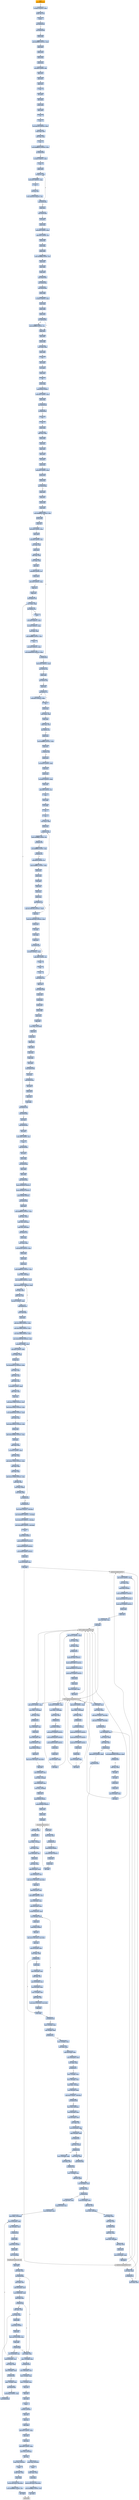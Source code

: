 digraph G {
node[shape=rectangle,style=filled,fillcolor=lightsteelblue,color=lightsteelblue]
bgcolor="transparent"
a0x00541616jbe_0x0054161d[label="start\njbe 0x0054161d",fillcolor="orange",color="lightgrey"];
a0x0054161dorl_0x0UINT32_eax[label="0x0054161d\norl $0x0<UINT32>, %eax"];
a0x00541622cmpb_bl_ch[label="0x00541622\ncmpb %bl, %ch"];
a0x00541624pusha_[label="0x00541624\npusha "];
a0x00541625jno_0x0054162f[label="0x00541625\njno 0x0054162f"];
a0x0054162fjae_0x00541639[label="0x0054162f\njae 0x00541639"];
a0x00541639pushl_edx[label="0x00541639\npushl %edx"];
a0x0054163aandl_0xffffffffUINT32_eax[label="0x0054163a\nandl $0xffffffff<UINT32>, %eax"];
a0x0054163fpopl_edx[label="0x0054163f\npopl %edx"];
a0x00541640pushl_ecx[label="0x00541640\npushl %ecx"];
a0x00541641pushl_eax[label="0x00541641\npushl %eax"];
a0x00541642pushl_ecx[label="0x00541642\npushl %ecx"];
a0x00541643orw_0x0UINT8_di[label="0x00541643\norw $0x0<UINT8>, %di"];
a0x00541647popl_ecx[label="0x00541647\npopl %ecx"];
a0x00541648popl_eax[label="0x00541648\npopl %eax"];
a0x00541649popl_ecx[label="0x00541649\npopl %ecx"];
a0x0054164aclc_[label="0x0054164a\nclc "];
a0x0054164bincl_ebx[label="0x0054164b\nincl %ebx"];
a0x0054164cdecl_ebx[label="0x0054164c\ndecl %ebx"];
a0x0054164dpushl_edx[label="0x0054164d\npushl %edx"];
a0x0054164epopl_edx[label="0x0054164e\npopl %edx"];
a0x0054164fclc_[label="0x0054164f\nclc "];
a0x00541650stc_[label="0x00541650\nstc "];
a0x00541651movl_0x128UINT32_ebx[label="0x00541651\nmovl $0x128<UINT32>, %ebx"];
a0x00541656xchgl_edx_ebx[label="0x00541656\nxchgl %edx, %ebx"];
a0x00541658andl_esp_esp[label="0x00541658\nandl %esp, %esp"];
a0x0054165astc_[label="0x0054165a\nstc "];
a0x0054165bmovl_0xfffffa33UINT32_ecx[label="0x0054165b\nmovl $0xfffffa33<UINT32>, %ecx"];
a0x00541660je_0x00541668[label="0x00541660\nje 0x00541668"];
a0x00541662orl_0x0UINT32_ebx[label="0x00541662\norl $0x0<UINT32>, %ebx"];
a0x00541668stc_[label="0x00541668\nstc "];
a0x00541669pushl_ecx[label="0x00541669\npushl %ecx"];
a0x0054166amovzbl_cl_ecx[label="0x0054166a\nmovzbl %cl, %ecx"];
a0x0054166daddl_0x0UINT32_eax[label="0x0054166d\naddl $0x0<UINT32>, %eax"];
a0x00541672stc_[label="0x00541672\nstc "];
a0x00541673orw_cx_cx[label="0x00541673\norw %cx, %cx"];
a0x00541676testw_0x5416UINT16_ax[label="0x00541676\ntestw $0x5416<UINT16>, %ax"];
a0x0054167aloop_0x0054166a[label="0x0054167a\nloop 0x0054166a"];
a0x0054167cpopl_ecx[label="0x0054167c\npopl %ecx"];
a0x0054167dloop_0x0054168f[label="0x0054167d\nloop 0x0054168f"];
a0x0054168fincl_ecx[label="0x0054168f\nincl %ecx"];
a0x00541690pushl_eax[label="0x00541690\npushl %eax"];
a0x00541691addl_0x4UINT8_esp[label="0x00541691\naddl $0x4<UINT8>, %esp"];
a0x00541694subb_0x0UINT8_al[label="0x00541694\nsubb $0x0<UINT8>, %al"];
a0x00541696pushl_edi[label="0x00541696\npushl %edi"];
a0x00541697pushl_ebp[label="0x00541697\npushl %ebp"];
a0x00541698pushl_eax[label="0x00541698\npushl %eax"];
a0x00541699andw_0xffffffffUINT8_dx[label="0x00541699\nandw $0xffffffff<UINT8>, %dx"];
a0x0054169dpopl_eax[label="0x0054169d\npopl %eax"];
a0x0054169epopl_ebp[label="0x0054169e\npopl %ebp"];
a0x0054169fpopl_edi[label="0x0054169f\npopl %edi"];
a0x005416a0jmp_0x005416a4[label="0x005416a0\njmp 0x005416a4"];
a0x005416a4call_0x005416a2[label="0x005416a4\ncall 0x005416a2"];
a0x005416a2jmp_0x005416a9[label="0x005416a2\njmp 0x005416a9"];
a0x005416a9pushl_ebp[label="0x005416a9\npushl %ebp"];
a0x005416aaorl_0x0UINT32_eax[label="0x005416aa\norl $0x0<UINT32>, %eax"];
a0x005416afpopl_ebp[label="0x005416af\npopl %ebp"];
a0x005416b0pushl_ebx[label="0x005416b0\npushl %ebx"];
a0x005416b1pushl_ecx[label="0x005416b1\npushl %ecx"];
a0x005416b2jne_0x005416b7[label="0x005416b2\njne 0x005416b7"];
a0x005416b4testb_0xffffffcbUINT8_cl[label="0x005416b4\ntestb $0xffffffcb<UINT8>, %cl"];
a0x005416b7popl_ecx[label="0x005416b7\npopl %ecx"];
a0x005416b8popl_ebx[label="0x005416b8\npopl %ebx"];
a0x005416b9pushl_ebp[label="0x005416b9\npushl %ebp"];
a0x005416bamovl_edx_ebp[label="0x005416ba\nmovl %edx, %ebp"];
a0x005416bcpopl_ebp[label="0x005416bc\npopl %ebp"];
a0x005416bdcmc_[label="0x005416bd\ncmc "];
a0x005416bedecl_ebx[label="0x005416be\ndecl %ebx"];
a0x005416bfincl_ebx[label="0x005416bf\nincl %ebx"];
a0x005416c0popl_eax[label="0x005416c0\npopl %eax"];
a0x005416c1cld_[label="0x005416c1\ncld "];
a0x005416c2pushl_ebp[label="0x005416c2\npushl %ebp"];
a0x005416c3pushl_0x5eUINT8[label="0x005416c3\npushl $0x5e<UINT8>"];
a0x005416c5addl_0x4UINT8_esp[label="0x005416c5\naddl $0x4<UINT8>, %esp"];
a0x005416c8popl_ebp[label="0x005416c8\npopl %ebp"];
a0x005416c9jno_0x005416cf[label="0x005416c9\njno 0x005416cf"];
a0x005416cfje_0x005416d2[label="0x005416cf\nje 0x005416d2"];
a0x005416d1cmc_[label="0x005416d1\ncmc "];
a0x005416d2clc_[label="0x005416d2\nclc "];
a0x005416d3pushl_eax[label="0x005416d3\npushl %eax"];
a0x005416d4addl_ecx_eax[label="0x005416d4\naddl %ecx, %eax"];
a0x005416d6pushl_eax[label="0x005416d6\npushl %eax"];
a0x005416d7popl_ecx[label="0x005416d7\npopl %ecx"];
a0x005416d8popl_eax[label="0x005416d8\npopl %eax"];
a0x005416d9decl_ecx[label="0x005416d9\ndecl %ecx"];
a0x005416daincl_ecx[label="0x005416da\nincl %ecx"];
a0x005416dbpushl_esi[label="0x005416db\npushl %esi"];
a0x005416dcaddl_0x4UINT8_esp[label="0x005416dc\naddl $0x4<UINT8>, %esp"];
a0x005416dfpushl_esi[label="0x005416df\npushl %esi"];
a0x005416e0pushl_eax[label="0x005416e0\npushl %eax"];
a0x005416e1jns_0x005416e6[label="0x005416e1\njns 0x005416e6"];
a0x005416e6popl_eax[label="0x005416e6\npopl %eax"];
a0x005416e7popl_esi[label="0x005416e7\npopl %esi"];
a0x005416e8pushl_edi[label="0x005416e8\npushl %edi"];
a0x005416e9popl_edi[label="0x005416e9\npopl %edi"];
a0x005416eamovl_0xfffff98cUINT32_edi[label="0x005416ea\nmovl $0xfffff98c<UINT32>, %edi"];
a0x005416efpushl_edx[label="0x005416ef\npushl %edx"];
a0x005416f0pushl_edi[label="0x005416f0\npushl %edi"];
a0x005416f1addl_0x4UINT8_esp[label="0x005416f1\naddl $0x4<UINT8>, %esp"];
a0x005416f4popl_edx[label="0x005416f4\npopl %edx"];
a0x005416f5subl_0x0UINT8_esi[label="0x005416f5\nsubl $0x0<UINT8>, %esi"];
a0x005416f8movl_edi_edi[label="0x005416f8\nmovl %edi, %edi"];
a0x005416fapushl_eax[label="0x005416fa\npushl %eax"];
a0x005416fbaddl_edi_eax[label="0x005416fb\naddl %edi, %eax"];
a0x005416fdmovl_eax_edi[label="0x005416fd\nmovl %eax, %edi"];
a0x005416ffpopl_eax[label="0x005416ff\npopl %eax"];
a0x00541700rolb_0x0UINT8_cl[label="0x00541700\nrolb $0x0<UINT8>, %cl"];
a0x00541703pushl_edx[label="0x00541703\npushl %edx"];
a0x00541704addl_0x4UINT8_esp[label="0x00541704\naddl $0x4<UINT8>, %esp"];
a0x00541707negb_dl[label="0x00541707\nnegb %dl"];
a0x00541709negb_dl[label="0x00541709\nnegb %dl"];
a0x0054170bjmp_0x0054172b[label="0x0054170b\njmp 0x0054172b"];
a0x0054172bmovl_edi__ebp[label="0x0054172b\nmovl (%edi), %ebp"];
a0x0054172djbe_0x00541730[label="0x0054172d\njbe 0x00541730"];
a0x00541730xorl_0x0UINT32_edx[label="0x00541730\nxorl $0x0<UINT32>, %edx"];
a0x00541736orl_0x0UINT32_eax[label="0x00541736\norl $0x0<UINT32>, %eax"];
a0x0054173ctestl_ebx_ebx[label="0x0054173c\ntestl %ebx, %ebx"];
a0x0054173eandl_0xffffffffUINT32_edi[label="0x0054173e\nandl $0xffffffff<UINT32>, %edi"];
a0x00541744clc_[label="0x00541744\nclc "];
a0x00541745xorl_0x0UINT32_edx[label="0x00541745\nxorl $0x0<UINT32>, %edx"];
a0x0054174btestl_0xff000000UINT32_ebp[label="0x0054174b\ntestl $0xff000000<UINT32>, %ebp"];
a0x00541751je_0x005416ea[label="0x00541751\nje 0x005416ea"];
a0x00541757addl_0x0UINT32_edi[label="0x00541757\naddl $0x0<UINT32>, %edi"];
a0x0054175djae_0x00541765[label="0x0054175d\njae 0x00541765"];
a0x00541765pushl_edi[label="0x00541765\npushl %edi"];
a0x00541766jne_0x0054176e[label="0x00541766\njne 0x0054176e"];
a0x0054176epopl_edi[label="0x0054176e\npopl %edi"];
a0x0054176fjnp_0x00541777[label="0x0054176f\njnp 0x00541777"];
a0x00541771addl_0x0UINT32_ebp[label="0x00541771\naddl $0x0<UINT32>, %ebp"];
a0x00541777cld_[label="0x00541777\ncld "];
a0x00541778pushl_edx[label="0x00541778\npushl %edx"];
a0x00541779addl_esp__ebp[label="0x00541779\naddl (%esp), %ebp"];
a0x0054177cpopl_edx[label="0x0054177c\npopl %edx"];
a0x0054177dxchgl_esp_esp[label="0x0054177d\nxchgl %esp, %esp"];
a0x0054177fjbe_0x00541789[label="0x0054177f\njbe 0x00541789"];
a0x00541781pushl_ecx[label="0x00541781\npushl %ecx"];
a0x00541782andl_0xffffffffUINT32_edx[label="0x00541782\nandl $0xffffffff<UINT32>, %edx"];
a0x00541788popl_ecx[label="0x00541788\npopl %ecx"];
a0x00541789jo_0x00541790[label="0x00541789\njo 0x00541790"];
a0x0054178bpushl_ecx[label="0x0054178b\npushl %ecx"];
a0x0054178cshrl_0x20UINT8_edx[label="0x0054178c\nshrl $0x20<UINT8>, %edx"];
a0x0054178fpopl_ecx[label="0x0054178f\npopl %ecx"];
a0x00541790pushl_eax[label="0x00541790\npushl %eax"];
a0x00541791xorl_0x0UINT32_eax[label="0x00541791\nxorl $0x0<UINT32>, %eax"];
a0x00541796popl_eax[label="0x00541796\npopl %eax"];
a0x00541797subb_0x0UINT8_bl[label="0x00541797\nsubb $0x0<UINT8>, %bl"];
a0x0054179acmc_[label="0x0054179a\ncmc "];
a0x0054179bdecl_ebp[label="0x0054179b\ndecl %ebp"];
a0x0054179cincl_ebp[label="0x0054179c\nincl %ebp"];
a0x0054179dstc_[label="0x0054179d\nstc "];
a0x0054179estc_[label="0x0054179e\nstc "];
a0x0054179fxorl_ecx__ebp[label="0x0054179f\nxorl (%ecx), %ebp"];
a0x005417a1pushl_ecx[label="0x005417a1\npushl %ecx"];
a0x005417a2movzbl_cl_ecx[label="0x005417a2\nmovzbl %cl, %ecx"];
a0x005417a5andw_0xffffffffUINT8_si[label="0x005417a5\nandw $0xffffffff<UINT8>, %si"];
a0x005417a9jp_0x005417b0[label="0x005417a9\njp 0x005417b0"];
a0x005417b0roll_0xffffff80UINT8_edi[label="0x005417b0\nroll $0xffffff80<UINT8>, %edi"];
a0x005417b3jp_0x005417b7[label="0x005417b3\njp 0x005417b7"];
a0x005417b7rolb_0x30UINT8_cl[label="0x005417b7\nrolb $0x30<UINT8>, %cl"];
a0x005417bacmpl_0xffffffa1UINT8_ebp[label="0x005417ba\ncmpl $0xffffffa1<UINT8>, %ebp"];
a0x005417bdpushl_ecx[label="0x005417bd\npushl %ecx"];
a0x005417bepushl_edi[label="0x005417be\npushl %edi"];
a0x005417bfincl_edi[label="0x005417bf\nincl %edi"];
a0x005417c0popl_edi[label="0x005417c0\npopl %edi"];
a0x005417c1popl_ecx[label="0x005417c1\npopl %ecx"];
a0x005417c2pushl_esi[label="0x005417c2\npushl %esi"];
a0x005417c3jbe_0x005417ca[label="0x005417c3\njbe 0x005417ca"];
a0x005417capopl_esi[label="0x005417ca\npopl %esi"];
a0x005417cbcmpl_0x108bc4d8UINT32_edx[label="0x005417cb\ncmpl $0x108bc4d8<UINT32>, %edx"];
a0x005417d1pushl_ecx[label="0x005417d1\npushl %ecx"];
a0x005417d2incl_ebp[label="0x005417d2\nincl %ebp"];
a0x005417d3decl_ebp[label="0x005417d3\ndecl %ebp"];
a0x005417d4popl_ecx[label="0x005417d4\npopl %ecx"];
a0x005417d5jnp_0x005417dd[label="0x005417d5\njnp 0x005417dd"];
a0x005417ddaddb_0x0UINT8_cl[label="0x005417dd\naddb $0x0<UINT8>, %cl"];
a0x005417e0cld_[label="0x005417e0\ncld "];
a0x005417e1nop_[label="0x005417e1\nnop "];
a0x005417e2clc_[label="0x005417e2\nclc "];
a0x005417e3loop_0x005417a2[label="0x005417e3\nloop 0x005417a2"];
a0x005417e5popl_ecx[label="0x005417e5\npopl %ecx"];
a0x005417e6jmp_0x00541808[label="0x005417e6\njmp 0x00541808"];
a0x00541808pushl_edi[label="0x00541808\npushl %edi"];
a0x00541809pushl_eax[label="0x00541809\npushl %eax"];
a0x0054180apushl_ecx[label="0x0054180a\npushl %ecx"];
a0x0054180bpushl_ebp[label="0x0054180b\npushl %ebp"];
a0x0054180cpopl_eax[label="0x0054180c\npopl %eax"];
a0x0054180dpopl_edi[label="0x0054180d\npopl %edi"];
a0x0054180estosl_eax_es_edi_[label="0x0054180e\nstosl %eax, %es:(%edi)"];
a0x0054180fpushl_eax[label="0x0054180f\npushl %eax"];
a0x00541810pushl_edi[label="0x00541810\npushl %edi"];
a0x00541811popl_ecx[label="0x00541811\npopl %ecx"];
a0x00541812popl_ebp[label="0x00541812\npopl %ebp"];
a0x00541813popl_eax[label="0x00541813\npopl %eax"];
a0x00541814popl_edi[label="0x00541814\npopl %edi"];
a0x00541815incl_edi[label="0x00541815\nincl %edi"];
a0x00541816loop_0x00541826[label="0x00541816\nloop 0x00541826"];
a0x00541826incl_ecx[label="0x00541826\nincl %ecx"];
a0x00541827loop_0x0054184e[label="0x00541827\nloop 0x0054184e"];
a0x0054184eincl_ecx[label="0x0054184e\nincl %ecx"];
a0x0054184fpushl_eax[label="0x0054184f\npushl %eax"];
a0x00541850popl_eax[label="0x00541850\npopl %eax"];
a0x00541851decl_edx[label="0x00541851\ndecl %edx"];
a0x00541852jne_0x0054172b[label="0x00541852\njne 0x0054172b"];
a0x0054172fcmc_[label="0x0054172f\ncmc "];
a0x005417d7orl_0x0UINT32_esp[label="0x005417d7\norl $0x0<UINT32>, %esp"];
a0x005417c5cmpl_0x7d90c48cUINT32_eax[label="0x005417c5\ncmpl $0x7d90c48c<UINT32>, %eax"];
a0x00541858loop_0x0054186f[label="0x00541858\nloop 0x0054186f"];
a0x0054186fincl_ecx[label="0x0054186f\nincl %ecx"];
a0x00541870loop_0x005418d4[label="0x00541870\nloop 0x005418d4"];
a0x005418d4incl_ecx[label="0x005418d4\nincl %ecx"];
a0x005418d5subw_0x0UINT8_dx[label="0x005418d5\nsubw $0x0<UINT8>, %dx"];
a0x005418d9nop_[label="0x005418d9\nnop "];
a0x005418daloop_0x00541932[label="0x005418da\nloop 0x00541932"];
a0x00541932incl_ecx[label="0x00541932\nincl %ecx"];
a0x00541933pushl_ebp[label="0x00541933\npushl %ebp"];
a0x00541934call_0x005419a4[label="0x00541934\ncall 0x005419a4"];
a0x005419a4popl_ebp[label="0x005419a4\npopl %ebp"];
a0x005419a5popl_ebp[label="0x005419a5\npopl %ebp"];
a0x005419a6jmp_0x005410dc[label="0x005419a6\njmp 0x005410dc"];
a0x005410dcpushl_0x36038UINT32[label="0x005410dc\npushl $0x36038<UINT32>"];
a0x005410e1pushl_0x36034UINT32[label="0x005410e1\npushl $0x36034<UINT32>"];
a0x005410e6pushl_0xa88UINT32[label="0x005410e6\npushl $0xa88<UINT32>"];
a0x005410ebcall_0x005410fa[label="0x005410eb\ncall 0x005410fa"];
a0x005410fapopl_eax[label="0x005410fa\npopl %eax"];
a0x005410fbandl_0xfffff000UINT32_eax[label="0x005410fb\nandl $0xfffff000<UINT32>, %eax"];
a0x00541100addl_eax_esp_[label="0x00541100\naddl %eax, (%esp)"];
a0x00541103addl_eax_0x4esp_[label="0x00541103\naddl %eax, 0x4(%esp)"];
a0x00541107addl_eax_0x8esp_[label="0x00541107\naddl %eax, 0x8(%esp)"];
a0x0054110bcall_0x00541121[label="0x0054110b\ncall 0x00541121"];
a0x00541121pushl_ebp[label="0x00541121\npushl %ebp"];
a0x00541122movl_esp_ebp[label="0x00541122\nmovl %esp, %ebp"];
a0x00541124subl_0x200UINT32_esp[label="0x00541124\nsubl $0x200<UINT32>, %esp"];
a0x0054112apushl_ebx[label="0x0054112a\npushl %ebx"];
a0x0054112bpushl_edi[label="0x0054112b\npushl %edi"];
a0x0054112cpushl_esi[label="0x0054112c\npushl %esi"];
a0x0054112dandl_0xffff0000UINT32_eax[label="0x0054112d\nandl $0xffff0000<UINT32>, %eax"];
a0x00541132movl_eax__80ebp_[label="0x00541132\nmovl %eax, -80(%ebp)"];
a0x00541135movl_0x8000UINT32_ecx[label="0x00541135\nmovl $0x8000<UINT32>, %ecx"];
a0x0054113aaddl_0xaf631837UINT32_eax[label="0x0054113a\naddl $0xaf631837<UINT32>, %eax"];
a0x0054113fxorl_eax_ebx[label="0x0054113f\nxorl %eax, %ebx"];
a0x00541141addw_ax_bx[label="0x00541141\naddw %ax, %bx"];
a0x00541144roll_0x7UINT8_ebx[label="0x00541144\nroll $0x7<UINT8>, %ebx"];
a0x00541147loop_0x0054113a[label="0x00541147\nloop 0x0054113a"];
a0x00541149pushl_0x8ebp_[label="0x00541149\npushl 0x8(%ebp)"];
a0x0054114cpopl_ebx[label="0x0054114c\npopl %ebx"];
a0x0054114daddl_0x13d88UINT32_ebx[label="0x0054114d\naddl $0x13d88<UINT32>, %ebx"];
a0x00541153movl_0x13d88UINT32_ecx[label="0x00541153\nmovl $0x13d88<UINT32>, %ecx"];
a0x00541158movl_0x13d88UINT32_edx[label="0x00541158\nmovl $0x13d88<UINT32>, %edx"];
a0x0054115dmovl_0x3580678dUINT32_edi[label="0x0054115d\nmovl $0x3580678d<UINT32>, %edi"];
a0x00541162subl_0x4UINT8_edx[label="0x00541162\nsubl $0x4<UINT8>, %edx"];
a0x00541165subl_0x4UINT8_ebx[label="0x00541165\nsubl $0x4<UINT8>, %ebx"];
a0x00541168movl_ebx__eax[label="0x00541168\nmovl (%ebx), %eax"];
a0x0054116abswap_eax[label="0x0054116a\nbswap %eax"];
a0x0054116cxorl_0x40ba671aUINT32_eax[label="0x0054116c\nxorl $0x40ba671a<UINT32>, %eax"];
a0x00541172xorl_edx_eax[label="0x00541172\nxorl %edx, %eax"];
a0x00541174addl_edx_eax[label="0x00541174\naddl %edx, %eax"];
a0x00541176addl_edx_eax[label="0x00541176\naddl %edx, %eax"];
a0x00541178rorl_0x6cUINT8_eax[label="0x00541178\nrorl $0x6c<UINT8>, %eax"];
a0x0054117baddl_edx_eax[label="0x0054117b\naddl %edx, %eax"];
a0x0054117dnegl_eax[label="0x0054117d\nnegl %eax"];
a0x0054117faddl_0x5e72999UINT32_edi[label="0x0054117f\naddl $0x5e72999<UINT32>, %edi"];
a0x00541185addl_0x3a1094b3UINT32_edi[label="0x00541185\naddl $0x3a1094b3<UINT32>, %edi"];
a0x0054118bsubl_0xf06f03ddUINT32_edi[label="0x0054118b\nsubl $0xf06f03dd<UINT32>, %edi"];
a0x00541191subl_edx_eax[label="0x00541191\nsubl %edx, %eax"];
a0x00541193addl_0xb189d5eaUINT32_edi[label="0x00541193\naddl $0xb189d5ea<UINT32>, %edi"];
a0x00541199bswap_eax[label="0x00541199\nbswap %eax"];
a0x0054119baddl_0x5c49d6bbUINT32_eax[label="0x0054119b\naddl $0x5c49d6bb<UINT32>, %eax"];
a0x005411a1notl_eax[label="0x005411a1\nnotl %eax"];
a0x005411a3addl_edx_eax[label="0x005411a3\naddl %edx, %eax"];
a0x005411a5rorl_0x1fUINT8_eax[label="0x005411a5\nrorl $0x1f<UINT8>, %eax"];
a0x005411a8addl_edi_eax[label="0x005411a8\naddl %edi, %eax"];
a0x005411aaaddl_0x8e7700d4UINT32_eax[label="0x005411aa\naddl $0x8e7700d4<UINT32>, %eax"];
a0x005411b0subl_edx_eax[label="0x005411b0\nsubl %edx, %eax"];
a0x005411b2subl_edi_eax[label="0x005411b2\nsubl %edi, %eax"];
a0x005411b4addl_0x15170648UINT32_edi[label="0x005411b4\naddl $0x15170648<UINT32>, %edi"];
a0x005411baaddl_edi_eax[label="0x005411ba\naddl %edi, %eax"];
a0x005411bcmovl_eax_ebx_[label="0x005411bc\nmovl %eax, (%ebx)"];
a0x005411betestl_edx_edx[label="0x005411be\ntestl %edx, %edx"];
a0x005411c0jne_0x00541162[label="0x005411c0\njne 0x00541162"];
a0x005411c6call_0x0054151b[label="0x005411c6\ncall 0x0054151b"];
a0x0054151bmovl_0x0UINT32__68ebp_[label="0x0054151b\nmovl $0x0<UINT32>, -68(%ebp)"];
a0x00541522movl_0x39000UINT32__72ebp_[label="0x00541522\nmovl $0x39000<UINT32>, -72(%ebp)"];
a0x00541529movl_0x1616UINT32__76ebp_[label="0x00541529\nmovl $0x1616<UINT32>, -76(%ebp)"];
a0x00541530movl_0x13d85UINT32__84ebp_[label="0x00541530\nmovl $0x13d85<UINT32>, -84(%ebp)"];
a0x00541537ret[label="0x00541537\nret"];
a0x005411cbpushl_0x0UINT8[label="0x005411cb\npushl $0x0<UINT8>"];
a0x005411cdpushl_0x6c6c642eUINT32[label="0x005411cd\npushl $0x6c6c642e<UINT32>"];
a0x005411d2pushl_0x32336c65UINT32[label="0x005411d2\npushl $0x32336c65<UINT32>"];
a0x005411d7pushl_0x6e72656bUINT32[label="0x005411d7\npushl $0x6e72656b<UINT32>"];
a0x005411dcpushl_esp[label="0x005411dc\npushl %esp"];
a0x005411ddmovl_0x10ebp__eax[label="0x005411dd\nmovl 0x10(%ebp), %eax"];
a0x005411e0call_eax_[label="0x005411e0\ncall (%eax)"];
LoadLibraryA_kernel32_dll[label="LoadLibraryA@kernel32.dll",fillcolor="lightgrey",color="lightgrey"];
a0x005411e2addl_0x10UINT8_esp[label="0x005411e2\naddl $0x10<UINT8>, %esp"];
a0x005411e5movl_eax_edi[label="0x005411e5\nmovl %eax, %edi"];
a0x005411e7pushl_0x0UINT8[label="0x005411e7\npushl $0x0<UINT8>"];
a0x005411e9pushl_0x636f6c6cUINT32[label="0x005411e9\npushl $0x636f6c6c<UINT32>"];
a0x005411eepushl_0x416c6175UINT32[label="0x005411ee\npushl $0x416c6175<UINT32>"];
a0x005411f3pushl_0x74726956UINT32[label="0x005411f3\npushl $0x74726956<UINT32>"];
a0x005411f8pushl_esp[label="0x005411f8\npushl %esp"];
a0x005411f9pushl_eax[label="0x005411f9\npushl %eax"];
a0x005411famovl_0xcebp__eax[label="0x005411fa\nmovl 0xc(%ebp), %eax"];
a0x005411fdcall_eax_[label="0x005411fd\ncall (%eax)"];
GetProcAddress_kernel32_dll[label="GetProcAddress@kernel32.dll",fillcolor="lightgrey",color="lightgrey"];
a0x005411ffaddl_0x10UINT8_esp[label="0x005411ff\naddl $0x10<UINT8>, %esp"];
a0x00541202movl_eax_ebx[label="0x00541202\nmovl %eax, %ebx"];
a0x00541204testl_eax_eax[label="0x00541204\ntestl %eax, %eax"];
a0x00541206je_0x00541511[label="0x00541206\nje 0x00541511"];
a0x0054120cpushl_0x7463UINT32[label="0x0054120c\npushl $0x7463<UINT32>"];
a0x00541211pushl_0x65746f72UINT32[label="0x00541211\npushl $0x65746f72<UINT32>"];
a0x00541216pushl_0x506c6175UINT32[label="0x00541216\npushl $0x506c6175<UINT32>"];
a0x0054121bpushl_0x74726956UINT32[label="0x0054121b\npushl $0x74726956<UINT32>"];
a0x00541220pushl_esp[label="0x00541220\npushl %esp"];
a0x00541221pushl_edi[label="0x00541221\npushl %edi"];
a0x00541222movl_0xcebp__eax[label="0x00541222\nmovl 0xc(%ebp), %eax"];
a0x00541225call_eax_[label="0x00541225\ncall (%eax)"];
a0x00541227addl_0x10UINT8_esp[label="0x00541227\naddl $0x10<UINT8>, %esp"];
a0x0054122amovl_eax__116ebp_[label="0x0054122a\nmovl %eax, -116(%ebp)"];
a0x0054122dtestl_eax_eax[label="0x0054122d\ntestl %eax, %eax"];
a0x0054122fje_0x00541511[label="0x0054122f\nje 0x00541511"];
a0x00541235pushl_0x0UINT8[label="0x00541235\npushl $0x0<UINT8>"];
a0x00541237pushl_0x79726575UINT32[label="0x00541237\npushl $0x79726575<UINT32>"];
a0x0054123cpushl_0x516c6175UINT32[label="0x0054123c\npushl $0x516c6175<UINT32>"];
a0x00541241pushl_0x74726956UINT32[label="0x00541241\npushl $0x74726956<UINT32>"];
a0x00541246pushl_esp[label="0x00541246\npushl %esp"];
a0x00541247pushl_edi[label="0x00541247\npushl %edi"];
a0x00541248movl_0xcebp__eax[label="0x00541248\nmovl 0xc(%ebp), %eax"];
a0x0054124bcall_eax_[label="0x0054124b\ncall (%eax)"];
a0x0054124daddl_0x10UINT8_esp[label="0x0054124d\naddl $0x10<UINT8>, %esp"];
a0x00541250movl_eax__120ebp_[label="0x00541250\nmovl %eax, -120(%ebp)"];
a0x00541253testl_eax_eax[label="0x00541253\ntestl %eax, %eax"];
a0x00541255je_0x00541511[label="0x00541255\nje 0x00541511"];
a0x0054125bpushl_0x0UINT8[label="0x0054125b\npushl $0x0<UINT8>"];
a0x0054125dpushl_0x72745064UINT32[label="0x0054125d\npushl $0x72745064<UINT32>"];
a0x00541262pushl_0x61655264UINT32[label="0x00541262\npushl $0x61655264<UINT32>"];
a0x00541267pushl_0x61427349UINT32[label="0x00541267\npushl $0x61427349<UINT32>"];
a0x0054126cpushl_esp[label="0x0054126c\npushl %esp"];
a0x0054126dpushl_edi[label="0x0054126d\npushl %edi"];
a0x0054126emovl_0xcebp__eax[label="0x0054126e\nmovl 0xc(%ebp), %eax"];
a0x00541271call_eax_[label="0x00541271\ncall (%eax)"];
a0x00541273addl_0x10UINT8_esp[label="0x00541273\naddl $0x10<UINT8>, %esp"];
a0x00541276movl_eax__124ebp_[label="0x00541276\nmovl %eax, -124(%ebp)"];
a0x00541279testl_eax_eax[label="0x00541279\ntestl %eax, %eax"];
a0x0054127bje_0x00541511[label="0x0054127b\nje 0x00541511"];
a0x00541281leal__504ebp__edi[label="0x00541281\nleal -504(%ebp), %edi"];
a0x00541287pushl_edi[label="0x00541287\npushl %edi"];
a0x00541288movl_0x8ebp__esi[label="0x00541288\nmovl 0x8(%ebp), %esi"];
a0x0054128baddl_0x3cesi__esi[label="0x0054128b\naddl 0x3c(%esi), %esi"];
a0x0054128epushl_0x3eUINT8[label="0x0054128e\npushl $0x3e<UINT8>"];
a0x00541290popl_ecx[label="0x00541290\npopl %ecx"];
a0x00541291repz_movsl_ds_esi__es_edi_[label="0x00541291\nrepz movsl %ds:(%esi), %es:(%edi)"];
a0x00541293popl_edi[label="0x00541293\npopl %edi"];
a0x00541294movl_0x34edi__eax[label="0x00541294\nmovl 0x34(%edi), %eax"];
a0x00541297movl_eax__4ebp_[label="0x00541297\nmovl %eax, -4(%ebp)"];
a0x0054129amovl_0x50edi__ecx[label="0x0054129a\nmovl 0x50(%edi), %ecx"];
a0x0054129dmovl_ecx__8ebp_[label="0x0054129d\nmovl %ecx, -8(%ebp)"];
a0x005412a0pushl_ecx[label="0x005412a0\npushl %ecx"];
a0x005412a1pushl_0x40UINT8[label="0x005412a1\npushl $0x40<UINT8>"];
a0x005412a3pushl_0x3000UINT32[label="0x005412a3\npushl $0x3000<UINT32>"];
a0x005412a8pushl_ecx[label="0x005412a8\npushl %ecx"];
a0x005412a9pushl_eax[label="0x005412a9\npushl %eax"];
a0x005412aacall_ebx[label="0x005412aa\ncall %ebx"];
VirtualAlloc_kernel32_dll[label="VirtualAlloc@kernel32.dll",fillcolor="lightgrey",color="lightgrey"];
a0x005412acpopl_ecx[label="0x005412ac\npopl %ecx"];
a0x005412adtestl_eax_eax[label="0x005412ad\ntestl %eax, %eax"];
a0x005412afjne_0x005412c4[label="0x005412af\njne 0x005412c4"];
a0x005412b1pushl_0x40UINT8[label="0x005412b1\npushl $0x40<UINT8>"];
a0x005412b3pushl_0x1000UINT32[label="0x005412b3\npushl $0x1000<UINT32>"];
a0x005412b8pushl_ecx[label="0x005412b8\npushl %ecx"];
a0x005412b9pushl_eax[label="0x005412b9\npushl %eax"];
a0x005412bacall_ebx[label="0x005412ba\ncall %ebx"];
a0x005412bctestl_eax_eax[label="0x005412bc\ntestl %eax, %eax"];
a0x005412beje_0x00541511[label="0x005412be\nje 0x00541511"];
a0x005412c4movl_eax__12ebp_[label="0x005412c4\nmovl %eax, -12(%ebp)"];
a0x005412c7movl_eax_edi[label="0x005412c7\nmovl %eax, %edi"];
a0x005412c9movl_0x8ebp__esi[label="0x005412c9\nmovl 0x8(%ebp), %esi"];
a0x005412ccpushl_esi[label="0x005412cc\npushl %esi"];
a0x005412cdmovl_esi_ecx[label="0x005412cd\nmovl %esi, %ecx"];
a0x005412cfaddl_0x3cesi__ecx[label="0x005412cf\naddl 0x3c(%esi), %ecx"];
a0x005412d2movl_0x54ecx__ecx[label="0x005412d2\nmovl 0x54(%ecx), %ecx"];
a0x005412d5repz_movsb_ds_esi__es_edi_[label="0x005412d5\nrepz movsb %ds:(%esi), %es:(%edi)"];
a0x005412d7popl_esi[label="0x005412d7\npopl %esi"];
a0x005412d8addl_0x3cesi__esi[label="0x005412d8\naddl 0x3c(%esi), %esi"];
a0x005412dbaddl_0xf8UINT32_esi[label="0x005412db\naddl $0xf8<UINT32>, %esi"];
a0x005412e1movl_0x8ebp__eax[label="0x005412e1\nmovl 0x8(%ebp), %eax"];
a0x005412e4addl_0x3ceax__eax[label="0x005412e4\naddl 0x3c(%eax), %eax"];
a0x005412e7movzbl_0x6eax__eax[label="0x005412e7\nmovzbl 0x6(%eax), %eax"];
a0x005412ebleal__56ebp__edi[label="0x005412eb\nleal -56(%ebp), %edi"];
a0x005412eepushl_edi[label="0x005412ee\npushl %edi"];
a0x005412efpushl_0xaUINT8[label="0x005412ef\npushl $0xa<UINT8>"];
a0x005412f1popl_ecx[label="0x005412f1\npopl %ecx"];
a0x005412f2repz_movsl_ds_esi__es_edi_[label="0x005412f2\nrepz movsl %ds:(%esi), %es:(%edi)"];
a0x005412f4popl_edi[label="0x005412f4\npopl %edi"];
a0x005412f5movl_0x14edi__edx[label="0x005412f5\nmovl 0x14(%edi), %edx"];
a0x005412f8testl_edx_edx[label="0x005412f8\ntestl %edx, %edx"];
a0x005412faje_0x00541310[label="0x005412fa\nje 0x00541310"];
a0x00541310decl_eax[label="0x00541310\ndecl %eax"];
a0x00541311jne_0x005412eb[label="0x00541311\njne 0x005412eb"];
a0x005412fcpushl_esi[label="0x005412fc\npushl %esi"];
a0x005412fdmovl_0x8ebp__esi[label="0x005412fd\nmovl 0x8(%ebp), %esi"];
a0x00541300addl_edx_esi[label="0x00541300\naddl %edx, %esi"];
a0x00541302movl_0x10edi__ecx[label="0x00541302\nmovl 0x10(%edi), %ecx"];
a0x00541305movl_0xcedi__edx[label="0x00541305\nmovl 0xc(%edi), %edx"];
a0x00541308movl__12ebp__edi[label="0x00541308\nmovl -12(%ebp), %edi"];
a0x0054130baddl_edx_edi[label="0x0054130b\naddl %edx, %edi"];
a0x0054130drepz_movsb_ds_esi__es_edi_[label="0x0054130d\nrepz movsb %ds:(%esi), %es:(%edi)"];
a0x0054130fpopl_esi[label="0x0054130f\npopl %esi"];
a0x00541313movl__12ebp__edx[label="0x00541313\nmovl -12(%ebp), %edx"];
a0x00541316subl__4ebp__edx[label="0x00541316\nsubl -4(%ebp), %edx"];
a0x00541319je_0x00541377[label="0x00541319\nje 0x00541377"];
a0x0054131bmovl__12ebp__eax[label="0x0054131b\nmovl -12(%ebp), %eax"];
a0x0054131emovl_eax_ebx[label="0x0054131e\nmovl %eax, %ebx"];
a0x00541320addl_0x3cebx__ebx[label="0x00541320\naddl 0x3c(%ebx), %ebx"];
a0x00541323movl_0xa0ebx__ebx[label="0x00541323\nmovl 0xa0(%ebx), %ebx"];
a0x00541329testl_ebx_ebx[label="0x00541329\ntestl %ebx, %ebx"];
a0x0054132bje_0x00541377[label="0x0054132b\nje 0x00541377"];
a0x00541377movl__12ebp__ecx[label="0x00541377\nmovl -12(%ebp), %ecx"];
a0x0054137amovl__80ebp__edx[label="0x0054137a\nmovl -80(%ebp), %edx"];
a0x0054137daddl_edx__76ebp_[label="0x0054137d\naddl %edx, -76(%ebp)"];
a0x00541380movl_fs_0x30_eax[label="0x00541380\nmovl %fs:0x30, %eax"];
a0x00541387cmpl_0x0UINT8__68ebp_[label="0x00541387\ncmpl $0x0<UINT8>, -68(%ebp)"];
a0x0054138bjne_0x00541390[label="0x0054138b\njne 0x00541390"];
a0x0054138dmovl_ecx_0x8eax_[label="0x0054138d\nmovl %ecx, 0x8(%eax)"];
a0x00541390movl_0xceax__eax[label="0x00541390\nmovl 0xc(%eax), %eax"];
a0x00541393movl_0xceax__eax[label="0x00541393\nmovl 0xc(%eax), %eax"];
a0x00541396movl_eax_esi[label="0x00541396\nmovl %eax, %esi"];
a0x00541398movl_0x18eax__edx[label="0x00541398\nmovl 0x18(%eax), %edx"];
a0x0054139bcmpl__80ebp__edx[label="0x0054139b\ncmpl -80(%ebp), %edx"];
a0x0054139ejne_0x005413c7[label="0x0054139e\njne 0x005413c7"];
a0x005413c7cmpl_esi_eax_[label="0x005413c7\ncmpl %esi, (%eax)"];
a0x005413c9je_0x005413cf[label="0x005413c9\nje 0x005413cf"];
a0x005413cbmovl_eax__eax[label="0x005413cb\nmovl (%eax), %eax"];
a0x005413cdjmp_0x00541398[label="0x005413cd\njmp 0x00541398"];
a0x005413cfmovl__376ebp__ebx[label="0x005413cf\nmovl -376(%ebp), %ebx"];
a0x005413d5testl_ebx_ebx[label="0x005413d5\ntestl %ebx, %ebx"];
a0x005413d7je_0x00541445[label="0x005413d7\nje 0x00541445"];
a0x005413d9movl__12ebp__esi[label="0x005413d9\nmovl -12(%ebp), %esi"];
a0x005413dcaddl_esi_ebx[label="0x005413dc\naddl %esi, %ebx"];
a0x005413demovl_0xcebx__eax[label="0x005413de\nmovl 0xc(%ebx), %eax"];
a0x005413e1testl_eax_eax[label="0x005413e1\ntestl %eax, %eax"];
a0x005413e3je_0x00541445[label="0x005413e3\nje 0x00541445"];
a0x005413e5movl_0x10ebx__ecx[label="0x005413e5\nmovl 0x10(%ebx), %ecx"];
a0x005413e8addl_esi_ecx[label="0x005413e8\naddl %esi, %ecx"];
a0x005413eamovl_ecx__60ebp_[label="0x005413ea\nmovl %ecx, -60(%ebp)"];
a0x005413edmovl_ebx__ecx[label="0x005413ed\nmovl (%ebx), %ecx"];
a0x005413eftestl_ecx_ecx[label="0x005413ef\ntestl %ecx, %ecx"];
a0x005413f1jne_0x005413f6[label="0x005413f1\njne 0x005413f6"];
a0x005413f6addl_esi_ecx[label="0x005413f6\naddl %esi, %ecx"];
a0x005413f8movl_ecx__64ebp_[label="0x005413f8\nmovl %ecx, -64(%ebp)"];
a0x005413fbaddl_esi_eax[label="0x005413fb\naddl %esi, %eax"];
a0x005413fdpushl_eax[label="0x005413fd\npushl %eax"];
a0x005413femovl_0x10ebp__eax[label="0x005413fe\nmovl 0x10(%ebp), %eax"];
a0x00541401call_eax_[label="0x00541401\ncall (%eax)"];
a0x00541403testl_eax_eax[label="0x00541403\ntestl %eax, %eax"];
a0x00541405je_0x00541511[label="0x00541405\nje 0x00541511"];
a0x0054140bmovl_eax_edi[label="0x0054140b\nmovl %eax, %edi"];
a0x0054140dmovl__64ebp__ecx[label="0x0054140d\nmovl -64(%ebp), %ecx"];
a0x00541410movl_ecx__edx[label="0x00541410\nmovl (%ecx), %edx"];
a0x00541412testl_edx_edx[label="0x00541412\ntestl %edx, %edx"];
a0x00541414je_0x00541440[label="0x00541414\nje 0x00541440"];
a0x00541416testl_0x80000000UINT32_edx[label="0x00541416\ntestl $0x80000000<UINT32>, %edx"];
a0x0054141cje_0x00541426[label="0x0054141c\nje 0x00541426"];
a0x00541426addl_esi_edx[label="0x00541426\naddl %esi, %edx"];
a0x00541428incl_edx[label="0x00541428\nincl %edx"];
a0x00541429incl_edx[label="0x00541429\nincl %edx"];
a0x0054142apushl_edx[label="0x0054142a\npushl %edx"];
a0x0054142bpushl_edi[label="0x0054142b\npushl %edi"];
a0x0054142cmovl_0xcebp__eax[label="0x0054142c\nmovl 0xc(%ebp), %eax"];
a0x0054142fcall_eax_[label="0x0054142f\ncall (%eax)"];
a0x00541431movl__60ebp__ecx[label="0x00541431\nmovl -60(%ebp), %ecx"];
a0x00541434movl_eax_ecx_[label="0x00541434\nmovl %eax, (%ecx)"];
a0x00541436addl_0x4UINT8__60ebp_[label="0x00541436\naddl $0x4<UINT8>, -60(%ebp)"];
a0x0054143aaddl_0x4UINT8__64ebp_[label="0x0054143a\naddl $0x4<UINT8>, -64(%ebp)"];
a0x0054143ejmp_0x0054140d[label="0x0054143e\njmp 0x0054140d"];
a0x00541440addl_0x14UINT8_ebx[label="0x00541440\naddl $0x14<UINT8>, %ebx"];
a0x00541443jmp_0x005413de[label="0x00541443\njmp 0x005413de"];
a0x00541445movl_fs_0x30_eax[label="0x00541445\nmovl %fs:0x30, %eax"];
a0x0054144cmovl_0xceax__eax[label="0x0054144c\nmovl 0xc(%eax), %eax"];
a0x0054144fmovl_0xceax__ebx[label="0x0054144f\nmovl 0xc(%eax), %ebx"];
a0x00541452movl_ebx__112ebp_[label="0x00541452\nmovl %ebx, -112(%ebp)"];
a0x00541455movl_0x18ebx__edx[label="0x00541455\nmovl 0x18(%ebx), %edx"];
a0x00541458cmpl__80ebp__edx[label="0x00541458\ncmpl -80(%ebp), %edx"];
a0x0054145bje_0x005414fd[label="0x0054145b\nje 0x005414fd"];
a0x00541461pushl_edx[label="0x00541461\npushl %edx"];
a0x00541462pushl_0x4UINT8[label="0x00541462\npushl $0x4<UINT8>"];
a0x00541464pushl_edx[label="0x00541464\npushl %edx"];
a0x00541465call__124ebp_[label="0x00541465\ncall -124(%ebp)"];
IsBadReadPtr_kernel32_dll[label="IsBadReadPtr@kernel32.dll",fillcolor="lightgrey",color="lightgrey"];
a0x00541468popl_edx[label="0x00541468\npopl %edx"];
a0x00541469testl_eax_eax[label="0x00541469\ntestl %eax, %eax"];
a0x0054146bjne_0x005414fd[label="0x0054146b\njne 0x005414fd"];
a0x005414fdmovl_ebx__ebx[label="0x005414fd\nmovl (%ebx), %ebx"];
a0x005414ffcmpl__112ebp__ebx[label="0x005414ff\ncmpl -112(%ebp), %ebx"];
a0x00541502jne_0x00541455[label="0x00541502\njne 0x00541455"];
a0x00541471movl_edx_edi[label="0x00541471\nmovl %edx, %edi"];
a0x00541473addl_0x3cedi__edi[label="0x00541473\naddl 0x3c(%edi), %edi"];
a0x00541476movl_0x80edi__edi[label="0x00541476\nmovl 0x80(%edi), %edi"];
a0x0054147ctestl_edi_edi[label="0x0054147c\ntestl %edi, %edi"];
a0x0054147eje_0x005414fd[label="0x0054147e\nje 0x005414fd"];
a0x00541480addl_edx_edi[label="0x00541480\naddl %edx, %edi"];
a0x00541482xorl_eax_eax[label="0x00541482\nxorl %eax, %eax"];
a0x00541484pushl_edi[label="0x00541484\npushl %edi"];
a0x00541485pushl_0x5UINT8[label="0x00541485\npushl $0x5<UINT8>"];
a0x00541487popl_ecx[label="0x00541487\npopl %ecx"];
a0x00541488repz_scasl_es_edi__eax[label="0x00541488\nrepz scasl %es:(%edi), %eax"];
a0x0054148apopl_edi[label="0x0054148a\npopl %edi"];
a0x0054148bje_0x005414fd[label="0x0054148b\nje 0x005414fd"];
a0x0054148dmovl_0x10edi__esi[label="0x0054148d\nmovl 0x10(%edi), %esi"];
a0x00541490addl_0x18ebx__esi[label="0x00541490\naddl 0x18(%ebx), %esi"];
a0x00541493movl_esi__eax[label="0x00541493\nmovl (%esi), %eax"];
a0x00541495subl__80ebp__eax[label="0x00541495\nsubl -80(%ebp), %eax"];
a0x00541498jb_0x0054149f[label="0x00541498\njb 0x0054149f"];
a0x0054149acmpl__72ebp__eax[label="0x0054149a\ncmpl -72(%ebp), %eax"];
a0x0054149djbe_0x005414a4[label="0x0054149d\njbe 0x005414a4"];
a0x0054149faddl_0x14UINT8_edi[label="0x0054149f\naddl $0x14<UINT8>, %edi"];
a0x005414a2jmp_0x00541482[label="0x005414a2\njmp 0x00541482"];
a0x00541508movl__464ebp__eax[label="0x00541508\nmovl -464(%ebp), %eax"];
a0x0054150eaddl__12ebp__eax[label="0x0054150e\naddl -12(%ebp), %eax"];
a0x00541511movl__12ebp__ecx[label="0x00541511\nmovl -12(%ebp), %ecx"];
a0x00541514popl_esi[label="0x00541514\npopl %esi"];
a0x00541515popl_edi[label="0x00541515\npopl %edi"];
a0x00541516popl_ebx[label="0x00541516\npopl %ebx"];
a0x00541517leave_[label="0x00541517\nleave "];
a0x00541518ret_0xcUINT16[label="0x00541518\nret $0xc<UINT16>"];
a0x00541110popl_edi[label="0x00541110\npopl %edi"];
a0x00541111popl_esi[label="0x00541111\npopl %esi"];
a0x00541112popl_ebp[label="0x00541112\npopl %ebp"];
a0x00541113addl_0x4UINT8_esp[label="0x00541113\naddl $0x4<UINT8>, %esp"];
a0x00541116popl_ebx[label="0x00541116\npopl %ebx"];
a0x00541117popl_edx[label="0x00541117\npopl %edx"];
a0x00541118addl_0x8UINT8_esp[label="0x00541118\naddl $0x8<UINT8>, %esp"];
a0x0054111bmovl_ecx_0x4esp_[label="0x0054111b\nmovl %ecx, 0x4(%esp)"];
a0x0054111fjmp_eax[label="0x0054111f\njmp %eax"];
a0x147a0154xchgl_esp_0x435b48[label="0x147a0154\nxchgl %esp, 0x435b48"];
a0x147a015apopa_[label="0x147a015a\npopa "];
a0x147a015bxchgl_eax_esp[label="0x147a015b\nxchgl %eax, %esp"];
a0x147a015cpushl_ebp[label="0x147a015c\npushl %ebp"];
a0x147a015dmovsb_ds_esi__es_edi_[label="0x147a015d\nmovsb %ds:(%esi), %es:(%edi)"];
a0x147a015emovb_0xffffff80UINT8_dh[label="0x147a015e\nmovb $0xffffff80<UINT8>, %dh"];
a0x147a0160call_ebx_[label="0x147a0160\ncall (%ebx)"];
a0x00000000[label="0x00000000",fillcolor="lightgrey",color="lightgrey"];
LoadLibraryA_KERNEL32_dll[label="LoadLibraryA@KERNEL32.dll",fillcolor="lightgrey",color="lightgrey"];
GetProcAddress_KERNEL32_dll[label="GetProcAddress@KERNEL32.dll",fillcolor="lightgrey",color="lightgrey"];
a0x147e0154xchgl_esp_0x435b48[label="0x147e0154\nxchgl %esp, 0x435b48"];
a0x147e015apopa_[label="0x147e015a\npopa "];
a0x147e015bxchgl_eax_esp[label="0x147e015b\nxchgl %eax, %esp"];
a0x147e015cpushl_ebp[label="0x147e015c\npushl %ebp"];
a0x147e015dmovsb_ds_esi__es_edi_[label="0x147e015d\nmovsb %ds:(%esi), %es:(%edi)"];
a0x147e015emovb_0xffffff80UINT8_dh[label="0x147e015e\nmovb $0xffffff80<UINT8>, %dh"];
a0x147e0160call_ebx_[label="0x147e0160\ncall (%ebx)"];
a0x00000000[label="0x00000000",fillcolor="lightgrey",color="lightgrey"];
a0x00541616jbe_0x0054161d -> a0x0054161dorl_0x0UINT32_eax [color="#000000",label="T"];
a0x0054161dorl_0x0UINT32_eax -> a0x00541622cmpb_bl_ch [color="#000000"];
a0x00541622cmpb_bl_ch -> a0x00541624pusha_ [color="#000000"];
a0x00541624pusha_ -> a0x00541625jno_0x0054162f [color="#000000"];
a0x00541625jno_0x0054162f -> a0x0054162fjae_0x00541639 [color="#000000",label="T"];
a0x0054162fjae_0x00541639 -> a0x00541639pushl_edx [color="#000000",label="T"];
a0x00541639pushl_edx -> a0x0054163aandl_0xffffffffUINT32_eax [color="#000000"];
a0x0054163aandl_0xffffffffUINT32_eax -> a0x0054163fpopl_edx [color="#000000"];
a0x0054163fpopl_edx -> a0x00541640pushl_ecx [color="#000000"];
a0x00541640pushl_ecx -> a0x00541641pushl_eax [color="#000000"];
a0x00541641pushl_eax -> a0x00541642pushl_ecx [color="#000000"];
a0x00541642pushl_ecx -> a0x00541643orw_0x0UINT8_di [color="#000000"];
a0x00541643orw_0x0UINT8_di -> a0x00541647popl_ecx [color="#000000"];
a0x00541647popl_ecx -> a0x00541648popl_eax [color="#000000"];
a0x00541648popl_eax -> a0x00541649popl_ecx [color="#000000"];
a0x00541649popl_ecx -> a0x0054164aclc_ [color="#000000"];
a0x0054164aclc_ -> a0x0054164bincl_ebx [color="#000000"];
a0x0054164bincl_ebx -> a0x0054164cdecl_ebx [color="#000000"];
a0x0054164cdecl_ebx -> a0x0054164dpushl_edx [color="#000000"];
a0x0054164dpushl_edx -> a0x0054164epopl_edx [color="#000000"];
a0x0054164epopl_edx -> a0x0054164fclc_ [color="#000000"];
a0x0054164fclc_ -> a0x00541650stc_ [color="#000000"];
a0x00541650stc_ -> a0x00541651movl_0x128UINT32_ebx [color="#000000"];
a0x00541651movl_0x128UINT32_ebx -> a0x00541656xchgl_edx_ebx [color="#000000"];
a0x00541656xchgl_edx_ebx -> a0x00541658andl_esp_esp [color="#000000"];
a0x00541658andl_esp_esp -> a0x0054165astc_ [color="#000000"];
a0x0054165astc_ -> a0x0054165bmovl_0xfffffa33UINT32_ecx [color="#000000"];
a0x0054165bmovl_0xfffffa33UINT32_ecx -> a0x00541660je_0x00541668 [color="#000000"];
a0x00541660je_0x00541668 -> a0x00541662orl_0x0UINT32_ebx [color="#000000",label="F"];
a0x00541662orl_0x0UINT32_ebx -> a0x00541668stc_ [color="#000000"];
a0x00541668stc_ -> a0x00541669pushl_ecx [color="#000000"];
a0x00541669pushl_ecx -> a0x0054166amovzbl_cl_ecx [color="#000000"];
a0x0054166amovzbl_cl_ecx -> a0x0054166daddl_0x0UINT32_eax [color="#000000"];
a0x0054166daddl_0x0UINT32_eax -> a0x00541672stc_ [color="#000000"];
a0x00541672stc_ -> a0x00541673orw_cx_cx [color="#000000"];
a0x00541673orw_cx_cx -> a0x00541676testw_0x5416UINT16_ax [color="#000000"];
a0x00541676testw_0x5416UINT16_ax -> a0x0054167aloop_0x0054166a [color="#000000"];
a0x0054167aloop_0x0054166a -> a0x0054166amovzbl_cl_ecx [color="#000000",label="T"];
a0x0054167aloop_0x0054166a -> a0x0054167cpopl_ecx [color="#000000",label="F"];
a0x0054167cpopl_ecx -> a0x0054167dloop_0x0054168f [color="#000000"];
a0x0054167dloop_0x0054168f -> a0x0054168fincl_ecx [color="#000000",label="T"];
a0x0054168fincl_ecx -> a0x00541690pushl_eax [color="#000000"];
a0x00541690pushl_eax -> a0x00541691addl_0x4UINT8_esp [color="#000000"];
a0x00541691addl_0x4UINT8_esp -> a0x00541694subb_0x0UINT8_al [color="#000000"];
a0x00541694subb_0x0UINT8_al -> a0x00541696pushl_edi [color="#000000"];
a0x00541696pushl_edi -> a0x00541697pushl_ebp [color="#000000"];
a0x00541697pushl_ebp -> a0x00541698pushl_eax [color="#000000"];
a0x00541698pushl_eax -> a0x00541699andw_0xffffffffUINT8_dx [color="#000000"];
a0x00541699andw_0xffffffffUINT8_dx -> a0x0054169dpopl_eax [color="#000000"];
a0x0054169dpopl_eax -> a0x0054169epopl_ebp [color="#000000"];
a0x0054169epopl_ebp -> a0x0054169fpopl_edi [color="#000000"];
a0x0054169fpopl_edi -> a0x005416a0jmp_0x005416a4 [color="#000000"];
a0x005416a0jmp_0x005416a4 -> a0x005416a4call_0x005416a2 [color="#000000"];
a0x005416a4call_0x005416a2 -> a0x005416a2jmp_0x005416a9 [color="#000000"];
a0x005416a2jmp_0x005416a9 -> a0x005416a9pushl_ebp [color="#000000"];
a0x005416a9pushl_ebp -> a0x005416aaorl_0x0UINT32_eax [color="#000000"];
a0x005416aaorl_0x0UINT32_eax -> a0x005416afpopl_ebp [color="#000000"];
a0x005416afpopl_ebp -> a0x005416b0pushl_ebx [color="#000000"];
a0x005416b0pushl_ebx -> a0x005416b1pushl_ecx [color="#000000"];
a0x005416b1pushl_ecx -> a0x005416b2jne_0x005416b7 [color="#000000"];
a0x005416b2jne_0x005416b7 -> a0x005416b4testb_0xffffffcbUINT8_cl [color="#000000",label="F"];
a0x005416b2jne_0x005416b7 -> a0x005416b7popl_ecx [color="#000000",label="T"];
a0x005416b7popl_ecx -> a0x005416b8popl_ebx [color="#000000"];
a0x005416b8popl_ebx -> a0x005416b9pushl_ebp [color="#000000"];
a0x005416b9pushl_ebp -> a0x005416bamovl_edx_ebp [color="#000000"];
a0x005416bamovl_edx_ebp -> a0x005416bcpopl_ebp [color="#000000"];
a0x005416bcpopl_ebp -> a0x005416bdcmc_ [color="#000000"];
a0x005416bdcmc_ -> a0x005416bedecl_ebx [color="#000000"];
a0x005416bedecl_ebx -> a0x005416bfincl_ebx [color="#000000"];
a0x005416bfincl_ebx -> a0x005416c0popl_eax [color="#000000"];
a0x005416c0popl_eax -> a0x005416c1cld_ [color="#000000"];
a0x005416c1cld_ -> a0x005416c2pushl_ebp [color="#000000"];
a0x005416c2pushl_ebp -> a0x005416c3pushl_0x5eUINT8 [color="#000000"];
a0x005416c3pushl_0x5eUINT8 -> a0x005416c5addl_0x4UINT8_esp [color="#000000"];
a0x005416c5addl_0x4UINT8_esp -> a0x005416c8popl_ebp [color="#000000"];
a0x005416c8popl_ebp -> a0x005416c9jno_0x005416cf [color="#000000"];
a0x005416c9jno_0x005416cf -> a0x005416cfje_0x005416d2 [color="#000000",label="T"];
a0x005416cfje_0x005416d2 -> a0x005416d1cmc_ [color="#000000",label="F"];
a0x005416d1cmc_ -> a0x005416d2clc_ [color="#000000"];
a0x005416d2clc_ -> a0x005416d3pushl_eax [color="#000000"];
a0x005416d3pushl_eax -> a0x005416d4addl_ecx_eax [color="#000000"];
a0x005416d4addl_ecx_eax -> a0x005416d6pushl_eax [color="#000000"];
a0x005416d6pushl_eax -> a0x005416d7popl_ecx [color="#000000"];
a0x005416d7popl_ecx -> a0x005416d8popl_eax [color="#000000"];
a0x005416d8popl_eax -> a0x005416d9decl_ecx [color="#000000"];
a0x005416d9decl_ecx -> a0x005416daincl_ecx [color="#000000"];
a0x005416daincl_ecx -> a0x005416dbpushl_esi [color="#000000"];
a0x005416dbpushl_esi -> a0x005416dcaddl_0x4UINT8_esp [color="#000000"];
a0x005416dcaddl_0x4UINT8_esp -> a0x005416dfpushl_esi [color="#000000"];
a0x005416dfpushl_esi -> a0x005416e0pushl_eax [color="#000000"];
a0x005416e0pushl_eax -> a0x005416e1jns_0x005416e6 [color="#000000"];
a0x005416e1jns_0x005416e6 -> a0x005416e6popl_eax [color="#000000",label="T"];
a0x005416e6popl_eax -> a0x005416e7popl_esi [color="#000000"];
a0x005416e7popl_esi -> a0x005416e8pushl_edi [color="#000000"];
a0x005416e8pushl_edi -> a0x005416e9popl_edi [color="#000000"];
a0x005416e9popl_edi -> a0x005416eamovl_0xfffff98cUINT32_edi [color="#000000"];
a0x005416eamovl_0xfffff98cUINT32_edi -> a0x005416efpushl_edx [color="#000000"];
a0x005416efpushl_edx -> a0x005416f0pushl_edi [color="#000000"];
a0x005416f0pushl_edi -> a0x005416f1addl_0x4UINT8_esp [color="#000000"];
a0x005416f1addl_0x4UINT8_esp -> a0x005416f4popl_edx [color="#000000"];
a0x005416f4popl_edx -> a0x005416f5subl_0x0UINT8_esi [color="#000000"];
a0x005416f5subl_0x0UINT8_esi -> a0x005416f8movl_edi_edi [color="#000000"];
a0x005416f8movl_edi_edi -> a0x005416fapushl_eax [color="#000000"];
a0x005416fapushl_eax -> a0x005416fbaddl_edi_eax [color="#000000"];
a0x005416fbaddl_edi_eax -> a0x005416fdmovl_eax_edi [color="#000000"];
a0x005416fdmovl_eax_edi -> a0x005416ffpopl_eax [color="#000000"];
a0x005416ffpopl_eax -> a0x00541700rolb_0x0UINT8_cl [color="#000000"];
a0x00541700rolb_0x0UINT8_cl -> a0x00541703pushl_edx [color="#000000"];
a0x00541703pushl_edx -> a0x00541704addl_0x4UINT8_esp [color="#000000"];
a0x00541704addl_0x4UINT8_esp -> a0x00541707negb_dl [color="#000000"];
a0x00541707negb_dl -> a0x00541709negb_dl [color="#000000"];
a0x00541709negb_dl -> a0x0054170bjmp_0x0054172b [color="#000000"];
a0x0054170bjmp_0x0054172b -> a0x0054172bmovl_edi__ebp [color="#000000"];
a0x0054172bmovl_edi__ebp -> a0x0054172djbe_0x00541730 [color="#000000"];
a0x0054172djbe_0x00541730 -> a0x00541730xorl_0x0UINT32_edx [color="#000000",label="T"];
a0x00541730xorl_0x0UINT32_edx -> a0x00541736orl_0x0UINT32_eax [color="#000000"];
a0x00541736orl_0x0UINT32_eax -> a0x0054173ctestl_ebx_ebx [color="#000000"];
a0x0054173ctestl_ebx_ebx -> a0x0054173eandl_0xffffffffUINT32_edi [color="#000000"];
a0x0054173eandl_0xffffffffUINT32_edi -> a0x00541744clc_ [color="#000000"];
a0x00541744clc_ -> a0x00541745xorl_0x0UINT32_edx [color="#000000"];
a0x00541745xorl_0x0UINT32_edx -> a0x0054174btestl_0xff000000UINT32_ebp [color="#000000"];
a0x0054174btestl_0xff000000UINT32_ebp -> a0x00541751je_0x005416ea [color="#000000"];
a0x00541751je_0x005416ea -> a0x00541757addl_0x0UINT32_edi [color="#000000",label="F"];
a0x00541757addl_0x0UINT32_edi -> a0x0054175djae_0x00541765 [color="#000000"];
a0x0054175djae_0x00541765 -> a0x00541765pushl_edi [color="#000000",label="T"];
a0x00541765pushl_edi -> a0x00541766jne_0x0054176e [color="#000000"];
a0x00541766jne_0x0054176e -> a0x0054176epopl_edi [color="#000000",label="T"];
a0x0054176epopl_edi -> a0x0054176fjnp_0x00541777 [color="#000000"];
a0x0054176fjnp_0x00541777 -> a0x00541771addl_0x0UINT32_ebp [color="#000000",label="F"];
a0x00541771addl_0x0UINT32_ebp -> a0x00541777cld_ [color="#000000"];
a0x00541777cld_ -> a0x00541778pushl_edx [color="#000000"];
a0x00541778pushl_edx -> a0x00541779addl_esp__ebp [color="#000000"];
a0x00541779addl_esp__ebp -> a0x0054177cpopl_edx [color="#000000"];
a0x0054177cpopl_edx -> a0x0054177dxchgl_esp_esp [color="#000000"];
a0x0054177dxchgl_esp_esp -> a0x0054177fjbe_0x00541789 [color="#000000"];
a0x0054177fjbe_0x00541789 -> a0x00541781pushl_ecx [color="#000000",label="F"];
a0x00541781pushl_ecx -> a0x00541782andl_0xffffffffUINT32_edx [color="#000000"];
a0x00541782andl_0xffffffffUINT32_edx -> a0x00541788popl_ecx [color="#000000"];
a0x00541788popl_ecx -> a0x00541789jo_0x00541790 [color="#000000"];
a0x00541789jo_0x00541790 -> a0x0054178bpushl_ecx [color="#000000",label="F"];
a0x0054178bpushl_ecx -> a0x0054178cshrl_0x20UINT8_edx [color="#000000"];
a0x0054178cshrl_0x20UINT8_edx -> a0x0054178fpopl_ecx [color="#000000"];
a0x0054178fpopl_ecx -> a0x00541790pushl_eax [color="#000000"];
a0x00541790pushl_eax -> a0x00541791xorl_0x0UINT32_eax [color="#000000"];
a0x00541791xorl_0x0UINT32_eax -> a0x00541796popl_eax [color="#000000"];
a0x00541796popl_eax -> a0x00541797subb_0x0UINT8_bl [color="#000000"];
a0x00541797subb_0x0UINT8_bl -> a0x0054179acmc_ [color="#000000"];
a0x0054179acmc_ -> a0x0054179bdecl_ebp [color="#000000"];
a0x0054179bdecl_ebp -> a0x0054179cincl_ebp [color="#000000"];
a0x0054179cincl_ebp -> a0x0054179dstc_ [color="#000000"];
a0x0054179dstc_ -> a0x0054179estc_ [color="#000000"];
a0x0054179estc_ -> a0x0054179fxorl_ecx__ebp [color="#000000"];
a0x0054179fxorl_ecx__ebp -> a0x005417a1pushl_ecx [color="#000000"];
a0x005417a1pushl_ecx -> a0x005417a2movzbl_cl_ecx [color="#000000"];
a0x005417a2movzbl_cl_ecx -> a0x005417a5andw_0xffffffffUINT8_si [color="#000000"];
a0x005417a5andw_0xffffffffUINT8_si -> a0x005417a9jp_0x005417b0 [color="#000000"];
a0x005417a9jp_0x005417b0 -> a0x005417b0roll_0xffffff80UINT8_edi [color="#000000",label="T"];
a0x005417b0roll_0xffffff80UINT8_edi -> a0x005417b3jp_0x005417b7 [color="#000000"];
a0x005417b3jp_0x005417b7 -> a0x005417b7rolb_0x30UINT8_cl [color="#000000",label="T"];
a0x005417b7rolb_0x30UINT8_cl -> a0x005417bacmpl_0xffffffa1UINT8_ebp [color="#000000"];
a0x005417bacmpl_0xffffffa1UINT8_ebp -> a0x005417bdpushl_ecx [color="#000000"];
a0x005417bdpushl_ecx -> a0x005417bepushl_edi [color="#000000"];
a0x005417bepushl_edi -> a0x005417bfincl_edi [color="#000000"];
a0x005417bfincl_edi -> a0x005417c0popl_edi [color="#000000"];
a0x005417c0popl_edi -> a0x005417c1popl_ecx [color="#000000"];
a0x005417c1popl_ecx -> a0x005417c2pushl_esi [color="#000000"];
a0x005417c2pushl_esi -> a0x005417c3jbe_0x005417ca [color="#000000"];
a0x005417c3jbe_0x005417ca -> a0x005417capopl_esi [color="#000000",label="T"];
a0x005417capopl_esi -> a0x005417cbcmpl_0x108bc4d8UINT32_edx [color="#000000"];
a0x005417cbcmpl_0x108bc4d8UINT32_edx -> a0x005417d1pushl_ecx [color="#000000"];
a0x005417d1pushl_ecx -> a0x005417d2incl_ebp [color="#000000"];
a0x005417d2incl_ebp -> a0x005417d3decl_ebp [color="#000000"];
a0x005417d3decl_ebp -> a0x005417d4popl_ecx [color="#000000"];
a0x005417d4popl_ecx -> a0x005417d5jnp_0x005417dd [color="#000000"];
a0x005417d5jnp_0x005417dd -> a0x005417ddaddb_0x0UINT8_cl [color="#000000",label="T"];
a0x005417ddaddb_0x0UINT8_cl -> a0x005417e0cld_ [color="#000000"];
a0x005417e0cld_ -> a0x005417e1nop_ [color="#000000"];
a0x005417e1nop_ -> a0x005417e2clc_ [color="#000000"];
a0x005417e2clc_ -> a0x005417e3loop_0x005417a2 [color="#000000"];
a0x005417e3loop_0x005417a2 -> a0x005417a2movzbl_cl_ecx [color="#000000",label="T"];
a0x005417e3loop_0x005417a2 -> a0x005417e5popl_ecx [color="#000000",label="F"];
a0x005417e5popl_ecx -> a0x005417e6jmp_0x00541808 [color="#000000"];
a0x005417e6jmp_0x00541808 -> a0x00541808pushl_edi [color="#000000"];
a0x00541808pushl_edi -> a0x00541809pushl_eax [color="#000000"];
a0x00541809pushl_eax -> a0x0054180apushl_ecx [color="#000000"];
a0x0054180apushl_ecx -> a0x0054180bpushl_ebp [color="#000000"];
a0x0054180bpushl_ebp -> a0x0054180cpopl_eax [color="#000000"];
a0x0054180cpopl_eax -> a0x0054180dpopl_edi [color="#000000"];
a0x0054180dpopl_edi -> a0x0054180estosl_eax_es_edi_ [color="#000000"];
a0x0054180estosl_eax_es_edi_ -> a0x0054180fpushl_eax [color="#000000"];
a0x0054180fpushl_eax -> a0x00541810pushl_edi [color="#000000"];
a0x00541810pushl_edi -> a0x00541811popl_ecx [color="#000000"];
a0x00541811popl_ecx -> a0x00541812popl_ebp [color="#000000"];
a0x00541812popl_ebp -> a0x00541813popl_eax [color="#000000"];
a0x00541813popl_eax -> a0x00541814popl_edi [color="#000000"];
a0x00541814popl_edi -> a0x00541815incl_edi [color="#000000"];
a0x00541815incl_edi -> a0x00541816loop_0x00541826 [color="#000000"];
a0x00541816loop_0x00541826 -> a0x00541826incl_ecx [color="#000000",label="T"];
a0x00541826incl_ecx -> a0x00541827loop_0x0054184e [color="#000000"];
a0x00541827loop_0x0054184e -> a0x0054184eincl_ecx [color="#000000",label="T"];
a0x0054184eincl_ecx -> a0x0054184fpushl_eax [color="#000000"];
a0x0054184fpushl_eax -> a0x00541850popl_eax [color="#000000"];
a0x00541850popl_eax -> a0x00541851decl_edx [color="#000000"];
a0x00541851decl_edx -> a0x00541852jne_0x0054172b [color="#000000"];
a0x00541852jne_0x0054172b -> a0x0054172bmovl_edi__ebp [color="#000000",label="T"];
a0x0054172djbe_0x00541730 -> a0x0054172fcmc_ [color="#000000",label="F"];
a0x0054172fcmc_ -> a0x00541730xorl_0x0UINT32_edx [color="#000000"];
a0x005417d5jnp_0x005417dd -> a0x005417d7orl_0x0UINT32_esp [color="#000000",label="F"];
a0x005417d7orl_0x0UINT32_esp -> a0x005417ddaddb_0x0UINT8_cl [color="#000000"];
a0x0054176fjnp_0x00541777 -> a0x00541777cld_ [color="#000000",label="T"];
a0x00541751je_0x005416ea -> a0x005416eamovl_0xfffff98cUINT32_edi [color="#000000",label="T"];
a0x005417c3jbe_0x005417ca -> a0x005417c5cmpl_0x7d90c48cUINT32_eax [color="#000000",label="F"];
a0x005417c5cmpl_0x7d90c48cUINT32_eax -> a0x005417capopl_esi [color="#000000"];
a0x00541852jne_0x0054172b -> a0x00541858loop_0x0054186f [color="#000000",label="F"];
a0x00541858loop_0x0054186f -> a0x0054186fincl_ecx [color="#000000",label="T"];
a0x0054186fincl_ecx -> a0x00541870loop_0x005418d4 [color="#000000"];
a0x00541870loop_0x005418d4 -> a0x005418d4incl_ecx [color="#000000",label="T"];
a0x005418d4incl_ecx -> a0x005418d5subw_0x0UINT8_dx [color="#000000"];
a0x005418d5subw_0x0UINT8_dx -> a0x005418d9nop_ [color="#000000"];
a0x005418d9nop_ -> a0x005418daloop_0x00541932 [color="#000000"];
a0x005418daloop_0x00541932 -> a0x00541932incl_ecx [color="#000000",label="T"];
a0x00541932incl_ecx -> a0x00541933pushl_ebp [color="#000000"];
a0x00541933pushl_ebp -> a0x00541934call_0x005419a4 [color="#000000"];
a0x00541934call_0x005419a4 -> a0x005419a4popl_ebp [color="#000000"];
a0x005419a4popl_ebp -> a0x005419a5popl_ebp [color="#000000"];
a0x005419a5popl_ebp -> a0x005419a6jmp_0x005410dc [color="#000000"];
a0x005419a6jmp_0x005410dc -> a0x005410dcpushl_0x36038UINT32 [color="#000000"];
a0x005410dcpushl_0x36038UINT32 -> a0x005410e1pushl_0x36034UINT32 [color="#000000"];
a0x005410e1pushl_0x36034UINT32 -> a0x005410e6pushl_0xa88UINT32 [color="#000000"];
a0x005410e6pushl_0xa88UINT32 -> a0x005410ebcall_0x005410fa [color="#000000"];
a0x005410ebcall_0x005410fa -> a0x005410fapopl_eax [color="#000000"];
a0x005410fapopl_eax -> a0x005410fbandl_0xfffff000UINT32_eax [color="#000000"];
a0x005410fbandl_0xfffff000UINT32_eax -> a0x00541100addl_eax_esp_ [color="#000000"];
a0x00541100addl_eax_esp_ -> a0x00541103addl_eax_0x4esp_ [color="#000000"];
a0x00541103addl_eax_0x4esp_ -> a0x00541107addl_eax_0x8esp_ [color="#000000"];
a0x00541107addl_eax_0x8esp_ -> a0x0054110bcall_0x00541121 [color="#000000"];
a0x0054110bcall_0x00541121 -> a0x00541121pushl_ebp [color="#000000"];
a0x00541121pushl_ebp -> a0x00541122movl_esp_ebp [color="#000000"];
a0x00541122movl_esp_ebp -> a0x00541124subl_0x200UINT32_esp [color="#000000"];
a0x00541124subl_0x200UINT32_esp -> a0x0054112apushl_ebx [color="#000000"];
a0x0054112apushl_ebx -> a0x0054112bpushl_edi [color="#000000"];
a0x0054112bpushl_edi -> a0x0054112cpushl_esi [color="#000000"];
a0x0054112cpushl_esi -> a0x0054112dandl_0xffff0000UINT32_eax [color="#000000"];
a0x0054112dandl_0xffff0000UINT32_eax -> a0x00541132movl_eax__80ebp_ [color="#000000"];
a0x00541132movl_eax__80ebp_ -> a0x00541135movl_0x8000UINT32_ecx [color="#000000"];
a0x00541135movl_0x8000UINT32_ecx -> a0x0054113aaddl_0xaf631837UINT32_eax [color="#000000"];
a0x0054113aaddl_0xaf631837UINT32_eax -> a0x0054113fxorl_eax_ebx [color="#000000"];
a0x0054113fxorl_eax_ebx -> a0x00541141addw_ax_bx [color="#000000"];
a0x00541141addw_ax_bx -> a0x00541144roll_0x7UINT8_ebx [color="#000000"];
a0x00541144roll_0x7UINT8_ebx -> a0x00541147loop_0x0054113a [color="#000000"];
a0x00541147loop_0x0054113a -> a0x0054113aaddl_0xaf631837UINT32_eax [color="#000000",label="T"];
a0x00541147loop_0x0054113a -> a0x00541149pushl_0x8ebp_ [color="#000000",label="F"];
a0x00541149pushl_0x8ebp_ -> a0x0054114cpopl_ebx [color="#000000"];
a0x0054114cpopl_ebx -> a0x0054114daddl_0x13d88UINT32_ebx [color="#000000"];
a0x0054114daddl_0x13d88UINT32_ebx -> a0x00541153movl_0x13d88UINT32_ecx [color="#000000"];
a0x00541153movl_0x13d88UINT32_ecx -> a0x00541158movl_0x13d88UINT32_edx [color="#000000"];
a0x00541158movl_0x13d88UINT32_edx -> a0x0054115dmovl_0x3580678dUINT32_edi [color="#000000"];
a0x0054115dmovl_0x3580678dUINT32_edi -> a0x00541162subl_0x4UINT8_edx [color="#000000"];
a0x00541162subl_0x4UINT8_edx -> a0x00541165subl_0x4UINT8_ebx [color="#000000"];
a0x00541165subl_0x4UINT8_ebx -> a0x00541168movl_ebx__eax [color="#000000"];
a0x00541168movl_ebx__eax -> a0x0054116abswap_eax [color="#000000"];
a0x0054116abswap_eax -> a0x0054116cxorl_0x40ba671aUINT32_eax [color="#000000"];
a0x0054116cxorl_0x40ba671aUINT32_eax -> a0x00541172xorl_edx_eax [color="#000000"];
a0x00541172xorl_edx_eax -> a0x00541174addl_edx_eax [color="#000000"];
a0x00541174addl_edx_eax -> a0x00541176addl_edx_eax [color="#000000"];
a0x00541176addl_edx_eax -> a0x00541178rorl_0x6cUINT8_eax [color="#000000"];
a0x00541178rorl_0x6cUINT8_eax -> a0x0054117baddl_edx_eax [color="#000000"];
a0x0054117baddl_edx_eax -> a0x0054117dnegl_eax [color="#000000"];
a0x0054117dnegl_eax -> a0x0054117faddl_0x5e72999UINT32_edi [color="#000000"];
a0x0054117faddl_0x5e72999UINT32_edi -> a0x00541185addl_0x3a1094b3UINT32_edi [color="#000000"];
a0x00541185addl_0x3a1094b3UINT32_edi -> a0x0054118bsubl_0xf06f03ddUINT32_edi [color="#000000"];
a0x0054118bsubl_0xf06f03ddUINT32_edi -> a0x00541191subl_edx_eax [color="#000000"];
a0x00541191subl_edx_eax -> a0x00541193addl_0xb189d5eaUINT32_edi [color="#000000"];
a0x00541193addl_0xb189d5eaUINT32_edi -> a0x00541199bswap_eax [color="#000000"];
a0x00541199bswap_eax -> a0x0054119baddl_0x5c49d6bbUINT32_eax [color="#000000"];
a0x0054119baddl_0x5c49d6bbUINT32_eax -> a0x005411a1notl_eax [color="#000000"];
a0x005411a1notl_eax -> a0x005411a3addl_edx_eax [color="#000000"];
a0x005411a3addl_edx_eax -> a0x005411a5rorl_0x1fUINT8_eax [color="#000000"];
a0x005411a5rorl_0x1fUINT8_eax -> a0x005411a8addl_edi_eax [color="#000000"];
a0x005411a8addl_edi_eax -> a0x005411aaaddl_0x8e7700d4UINT32_eax [color="#000000"];
a0x005411aaaddl_0x8e7700d4UINT32_eax -> a0x005411b0subl_edx_eax [color="#000000"];
a0x005411b0subl_edx_eax -> a0x005411b2subl_edi_eax [color="#000000"];
a0x005411b2subl_edi_eax -> a0x005411b4addl_0x15170648UINT32_edi [color="#000000"];
a0x005411b4addl_0x15170648UINT32_edi -> a0x005411baaddl_edi_eax [color="#000000"];
a0x005411baaddl_edi_eax -> a0x005411bcmovl_eax_ebx_ [color="#000000"];
a0x005411bcmovl_eax_ebx_ -> a0x005411betestl_edx_edx [color="#000000"];
a0x005411betestl_edx_edx -> a0x005411c0jne_0x00541162 [color="#000000"];
a0x005411c0jne_0x00541162 -> a0x00541162subl_0x4UINT8_edx [color="#000000",label="T"];
a0x005411c0jne_0x00541162 -> a0x005411c6call_0x0054151b [color="#000000",label="F"];
a0x005411c6call_0x0054151b -> a0x0054151bmovl_0x0UINT32__68ebp_ [color="#000000"];
a0x0054151bmovl_0x0UINT32__68ebp_ -> a0x00541522movl_0x39000UINT32__72ebp_ [color="#000000"];
a0x00541522movl_0x39000UINT32__72ebp_ -> a0x00541529movl_0x1616UINT32__76ebp_ [color="#000000"];
a0x00541529movl_0x1616UINT32__76ebp_ -> a0x00541530movl_0x13d85UINT32__84ebp_ [color="#000000"];
a0x00541530movl_0x13d85UINT32__84ebp_ -> a0x00541537ret [color="#000000"];
a0x00541537ret -> a0x005411cbpushl_0x0UINT8 [color="#000000"];
a0x005411cbpushl_0x0UINT8 -> a0x005411cdpushl_0x6c6c642eUINT32 [color="#000000"];
a0x005411cdpushl_0x6c6c642eUINT32 -> a0x005411d2pushl_0x32336c65UINT32 [color="#000000"];
a0x005411d2pushl_0x32336c65UINT32 -> a0x005411d7pushl_0x6e72656bUINT32 [color="#000000"];
a0x005411d7pushl_0x6e72656bUINT32 -> a0x005411dcpushl_esp [color="#000000"];
a0x005411dcpushl_esp -> a0x005411ddmovl_0x10ebp__eax [color="#000000"];
a0x005411ddmovl_0x10ebp__eax -> a0x005411e0call_eax_ [color="#000000"];
a0x005411e0call_eax_ -> LoadLibraryA_kernel32_dll [color="#000000"];
LoadLibraryA_kernel32_dll -> a0x005411e2addl_0x10UINT8_esp [color="#000000"];
a0x005411e2addl_0x10UINT8_esp -> a0x005411e5movl_eax_edi [color="#000000"];
a0x005411e5movl_eax_edi -> a0x005411e7pushl_0x0UINT8 [color="#000000"];
a0x005411e7pushl_0x0UINT8 -> a0x005411e9pushl_0x636f6c6cUINT32 [color="#000000"];
a0x005411e9pushl_0x636f6c6cUINT32 -> a0x005411eepushl_0x416c6175UINT32 [color="#000000"];
a0x005411eepushl_0x416c6175UINT32 -> a0x005411f3pushl_0x74726956UINT32 [color="#000000"];
a0x005411f3pushl_0x74726956UINT32 -> a0x005411f8pushl_esp [color="#000000"];
a0x005411f8pushl_esp -> a0x005411f9pushl_eax [color="#000000"];
a0x005411f9pushl_eax -> a0x005411famovl_0xcebp__eax [color="#000000"];
a0x005411famovl_0xcebp__eax -> a0x005411fdcall_eax_ [color="#000000"];
a0x005411fdcall_eax_ -> GetProcAddress_kernel32_dll [color="#000000"];
GetProcAddress_kernel32_dll -> a0x005411ffaddl_0x10UINT8_esp [color="#000000"];
a0x005411ffaddl_0x10UINT8_esp -> a0x00541202movl_eax_ebx [color="#000000"];
a0x00541202movl_eax_ebx -> a0x00541204testl_eax_eax [color="#000000"];
a0x00541204testl_eax_eax -> a0x00541206je_0x00541511 [color="#000000"];
a0x00541206je_0x00541511 -> a0x0054120cpushl_0x7463UINT32 [color="#000000",label="F"];
a0x0054120cpushl_0x7463UINT32 -> a0x00541211pushl_0x65746f72UINT32 [color="#000000"];
a0x00541211pushl_0x65746f72UINT32 -> a0x00541216pushl_0x506c6175UINT32 [color="#000000"];
a0x00541216pushl_0x506c6175UINT32 -> a0x0054121bpushl_0x74726956UINT32 [color="#000000"];
a0x0054121bpushl_0x74726956UINT32 -> a0x00541220pushl_esp [color="#000000"];
a0x00541220pushl_esp -> a0x00541221pushl_edi [color="#000000"];
a0x00541221pushl_edi -> a0x00541222movl_0xcebp__eax [color="#000000"];
a0x00541222movl_0xcebp__eax -> a0x00541225call_eax_ [color="#000000"];
a0x00541225call_eax_ -> GetProcAddress_kernel32_dll [color="#000000"];
GetProcAddress_kernel32_dll -> a0x00541227addl_0x10UINT8_esp [color="#000000"];
a0x00541227addl_0x10UINT8_esp -> a0x0054122amovl_eax__116ebp_ [color="#000000"];
a0x0054122amovl_eax__116ebp_ -> a0x0054122dtestl_eax_eax [color="#000000"];
a0x0054122dtestl_eax_eax -> a0x0054122fje_0x00541511 [color="#000000"];
a0x0054122fje_0x00541511 -> a0x00541235pushl_0x0UINT8 [color="#000000",label="F"];
a0x00541235pushl_0x0UINT8 -> a0x00541237pushl_0x79726575UINT32 [color="#000000"];
a0x00541237pushl_0x79726575UINT32 -> a0x0054123cpushl_0x516c6175UINT32 [color="#000000"];
a0x0054123cpushl_0x516c6175UINT32 -> a0x00541241pushl_0x74726956UINT32 [color="#000000"];
a0x00541241pushl_0x74726956UINT32 -> a0x00541246pushl_esp [color="#000000"];
a0x00541246pushl_esp -> a0x00541247pushl_edi [color="#000000"];
a0x00541247pushl_edi -> a0x00541248movl_0xcebp__eax [color="#000000"];
a0x00541248movl_0xcebp__eax -> a0x0054124bcall_eax_ [color="#000000"];
a0x0054124bcall_eax_ -> GetProcAddress_kernel32_dll [color="#000000"];
GetProcAddress_kernel32_dll -> a0x0054124daddl_0x10UINT8_esp [color="#000000"];
a0x0054124daddl_0x10UINT8_esp -> a0x00541250movl_eax__120ebp_ [color="#000000"];
a0x00541250movl_eax__120ebp_ -> a0x00541253testl_eax_eax [color="#000000"];
a0x00541253testl_eax_eax -> a0x00541255je_0x00541511 [color="#000000"];
a0x00541255je_0x00541511 -> a0x0054125bpushl_0x0UINT8 [color="#000000",label="F"];
a0x0054125bpushl_0x0UINT8 -> a0x0054125dpushl_0x72745064UINT32 [color="#000000"];
a0x0054125dpushl_0x72745064UINT32 -> a0x00541262pushl_0x61655264UINT32 [color="#000000"];
a0x00541262pushl_0x61655264UINT32 -> a0x00541267pushl_0x61427349UINT32 [color="#000000"];
a0x00541267pushl_0x61427349UINT32 -> a0x0054126cpushl_esp [color="#000000"];
a0x0054126cpushl_esp -> a0x0054126dpushl_edi [color="#000000"];
a0x0054126dpushl_edi -> a0x0054126emovl_0xcebp__eax [color="#000000"];
a0x0054126emovl_0xcebp__eax -> a0x00541271call_eax_ [color="#000000"];
a0x00541271call_eax_ -> GetProcAddress_kernel32_dll [color="#000000"];
GetProcAddress_kernel32_dll -> a0x00541273addl_0x10UINT8_esp [color="#000000"];
a0x00541273addl_0x10UINT8_esp -> a0x00541276movl_eax__124ebp_ [color="#000000"];
a0x00541276movl_eax__124ebp_ -> a0x00541279testl_eax_eax [color="#000000"];
a0x00541279testl_eax_eax -> a0x0054127bje_0x00541511 [color="#000000"];
a0x0054127bje_0x00541511 -> a0x00541281leal__504ebp__edi [color="#000000",label="F"];
a0x00541281leal__504ebp__edi -> a0x00541287pushl_edi [color="#000000"];
a0x00541287pushl_edi -> a0x00541288movl_0x8ebp__esi [color="#000000"];
a0x00541288movl_0x8ebp__esi -> a0x0054128baddl_0x3cesi__esi [color="#000000"];
a0x0054128baddl_0x3cesi__esi -> a0x0054128epushl_0x3eUINT8 [color="#000000"];
a0x0054128epushl_0x3eUINT8 -> a0x00541290popl_ecx [color="#000000"];
a0x00541290popl_ecx -> a0x00541291repz_movsl_ds_esi__es_edi_ [color="#000000"];
a0x00541291repz_movsl_ds_esi__es_edi_ -> a0x00541293popl_edi [color="#000000"];
a0x00541293popl_edi -> a0x00541294movl_0x34edi__eax [color="#000000"];
a0x00541294movl_0x34edi__eax -> a0x00541297movl_eax__4ebp_ [color="#000000"];
a0x00541297movl_eax__4ebp_ -> a0x0054129amovl_0x50edi__ecx [color="#000000"];
a0x0054129amovl_0x50edi__ecx -> a0x0054129dmovl_ecx__8ebp_ [color="#000000"];
a0x0054129dmovl_ecx__8ebp_ -> a0x005412a0pushl_ecx [color="#000000"];
a0x005412a0pushl_ecx -> a0x005412a1pushl_0x40UINT8 [color="#000000"];
a0x005412a1pushl_0x40UINT8 -> a0x005412a3pushl_0x3000UINT32 [color="#000000"];
a0x005412a3pushl_0x3000UINT32 -> a0x005412a8pushl_ecx [color="#000000"];
a0x005412a8pushl_ecx -> a0x005412a9pushl_eax [color="#000000"];
a0x005412a9pushl_eax -> a0x005412aacall_ebx [color="#000000"];
a0x005412aacall_ebx -> VirtualAlloc_kernel32_dll [color="#000000"];
VirtualAlloc_kernel32_dll -> a0x005412acpopl_ecx [color="#000000"];
a0x005412acpopl_ecx -> a0x005412adtestl_eax_eax [color="#000000"];
a0x005412adtestl_eax_eax -> a0x005412afjne_0x005412c4 [color="#000000"];
a0x005412afjne_0x005412c4 -> a0x005412b1pushl_0x40UINT8 [color="#000000",label="F"];
a0x005412b1pushl_0x40UINT8 -> a0x005412b3pushl_0x1000UINT32 [color="#000000"];
a0x005412b3pushl_0x1000UINT32 -> a0x005412b8pushl_ecx [color="#000000"];
a0x005412b8pushl_ecx -> a0x005412b9pushl_eax [color="#000000"];
a0x005412b9pushl_eax -> a0x005412bacall_ebx [color="#000000"];
a0x005412bacall_ebx -> VirtualAlloc_kernel32_dll [color="#000000"];
VirtualAlloc_kernel32_dll -> a0x005412bctestl_eax_eax [color="#000000"];
a0x005412bctestl_eax_eax -> a0x005412beje_0x00541511 [color="#000000"];
a0x005412beje_0x00541511 -> a0x005412c4movl_eax__12ebp_ [color="#000000",label="F"];
a0x005412c4movl_eax__12ebp_ -> a0x005412c7movl_eax_edi [color="#000000"];
a0x005412c7movl_eax_edi -> a0x005412c9movl_0x8ebp__esi [color="#000000"];
a0x005412c9movl_0x8ebp__esi -> a0x005412ccpushl_esi [color="#000000"];
a0x005412ccpushl_esi -> a0x005412cdmovl_esi_ecx [color="#000000"];
a0x005412cdmovl_esi_ecx -> a0x005412cfaddl_0x3cesi__ecx [color="#000000"];
a0x005412cfaddl_0x3cesi__ecx -> a0x005412d2movl_0x54ecx__ecx [color="#000000"];
a0x005412d2movl_0x54ecx__ecx -> a0x005412d5repz_movsb_ds_esi__es_edi_ [color="#000000"];
a0x005412d5repz_movsb_ds_esi__es_edi_ -> a0x005412d7popl_esi [color="#000000"];
a0x005412d7popl_esi -> a0x005412d8addl_0x3cesi__esi [color="#000000"];
a0x005412d8addl_0x3cesi__esi -> a0x005412dbaddl_0xf8UINT32_esi [color="#000000"];
a0x005412dbaddl_0xf8UINT32_esi -> a0x005412e1movl_0x8ebp__eax [color="#000000"];
a0x005412e1movl_0x8ebp__eax -> a0x005412e4addl_0x3ceax__eax [color="#000000"];
a0x005412e4addl_0x3ceax__eax -> a0x005412e7movzbl_0x6eax__eax [color="#000000"];
a0x005412e7movzbl_0x6eax__eax -> a0x005412ebleal__56ebp__edi [color="#000000"];
a0x005412ebleal__56ebp__edi -> a0x005412eepushl_edi [color="#000000"];
a0x005412eepushl_edi -> a0x005412efpushl_0xaUINT8 [color="#000000"];
a0x005412efpushl_0xaUINT8 -> a0x005412f1popl_ecx [color="#000000"];
a0x005412f1popl_ecx -> a0x005412f2repz_movsl_ds_esi__es_edi_ [color="#000000"];
a0x005412f2repz_movsl_ds_esi__es_edi_ -> a0x005412f4popl_edi [color="#000000"];
a0x005412f4popl_edi -> a0x005412f5movl_0x14edi__edx [color="#000000"];
a0x005412f5movl_0x14edi__edx -> a0x005412f8testl_edx_edx [color="#000000"];
a0x005412f8testl_edx_edx -> a0x005412faje_0x00541310 [color="#000000"];
a0x005412faje_0x00541310 -> a0x00541310decl_eax [color="#000000",label="T"];
a0x00541310decl_eax -> a0x00541311jne_0x005412eb [color="#000000"];
a0x00541311jne_0x005412eb -> a0x005412ebleal__56ebp__edi [color="#000000",label="T"];
a0x005412faje_0x00541310 -> a0x005412fcpushl_esi [color="#000000",label="F"];
a0x005412fcpushl_esi -> a0x005412fdmovl_0x8ebp__esi [color="#000000"];
a0x005412fdmovl_0x8ebp__esi -> a0x00541300addl_edx_esi [color="#000000"];
a0x00541300addl_edx_esi -> a0x00541302movl_0x10edi__ecx [color="#000000"];
a0x00541302movl_0x10edi__ecx -> a0x00541305movl_0xcedi__edx [color="#000000"];
a0x00541305movl_0xcedi__edx -> a0x00541308movl__12ebp__edi [color="#000000"];
a0x00541308movl__12ebp__edi -> a0x0054130baddl_edx_edi [color="#000000"];
a0x0054130baddl_edx_edi -> a0x0054130drepz_movsb_ds_esi__es_edi_ [color="#000000"];
a0x0054130drepz_movsb_ds_esi__es_edi_ -> a0x0054130fpopl_esi [color="#000000"];
a0x0054130fpopl_esi -> a0x00541310decl_eax [color="#000000"];
a0x00541311jne_0x005412eb -> a0x00541313movl__12ebp__edx [color="#000000",label="F"];
a0x00541313movl__12ebp__edx -> a0x00541316subl__4ebp__edx [color="#000000"];
a0x00541316subl__4ebp__edx -> a0x00541319je_0x00541377 [color="#000000"];
a0x00541319je_0x00541377 -> a0x0054131bmovl__12ebp__eax [color="#000000",label="F"];
a0x0054131bmovl__12ebp__eax -> a0x0054131emovl_eax_ebx [color="#000000"];
a0x0054131emovl_eax_ebx -> a0x00541320addl_0x3cebx__ebx [color="#000000"];
a0x00541320addl_0x3cebx__ebx -> a0x00541323movl_0xa0ebx__ebx [color="#000000"];
a0x00541323movl_0xa0ebx__ebx -> a0x00541329testl_ebx_ebx [color="#000000"];
a0x00541329testl_ebx_ebx -> a0x0054132bje_0x00541377 [color="#000000"];
a0x0054132bje_0x00541377 -> a0x00541377movl__12ebp__ecx [color="#000000",label="T"];
a0x00541377movl__12ebp__ecx -> a0x0054137amovl__80ebp__edx [color="#000000"];
a0x0054137amovl__80ebp__edx -> a0x0054137daddl_edx__76ebp_ [color="#000000"];
a0x0054137daddl_edx__76ebp_ -> a0x00541380movl_fs_0x30_eax [color="#000000"];
a0x00541380movl_fs_0x30_eax -> a0x00541387cmpl_0x0UINT8__68ebp_ [color="#000000"];
a0x00541387cmpl_0x0UINT8__68ebp_ -> a0x0054138bjne_0x00541390 [color="#000000"];
a0x0054138bjne_0x00541390 -> a0x0054138dmovl_ecx_0x8eax_ [color="#000000",label="F"];
a0x0054138dmovl_ecx_0x8eax_ -> a0x00541390movl_0xceax__eax [color="#000000"];
a0x00541390movl_0xceax__eax -> a0x00541393movl_0xceax__eax [color="#000000"];
a0x00541393movl_0xceax__eax -> a0x00541396movl_eax_esi [color="#000000"];
a0x00541396movl_eax_esi -> a0x00541398movl_0x18eax__edx [color="#000000"];
a0x00541398movl_0x18eax__edx -> a0x0054139bcmpl__80ebp__edx [color="#000000"];
a0x0054139bcmpl__80ebp__edx -> a0x0054139ejne_0x005413c7 [color="#000000"];
a0x0054139ejne_0x005413c7 -> a0x005413c7cmpl_esi_eax_ [color="#000000",label="T"];
a0x005413c7cmpl_esi_eax_ -> a0x005413c9je_0x005413cf [color="#000000"];
a0x005413c9je_0x005413cf -> a0x005413cbmovl_eax__eax [color="#000000",label="F"];
a0x005413cbmovl_eax__eax -> a0x005413cdjmp_0x00541398 [color="#000000"];
a0x005413cdjmp_0x00541398 -> a0x00541398movl_0x18eax__edx [color="#000000"];
a0x005413c9je_0x005413cf -> a0x005413cfmovl__376ebp__ebx [color="#000000",label="T"];
a0x005413cfmovl__376ebp__ebx -> a0x005413d5testl_ebx_ebx [color="#000000"];
a0x005413d5testl_ebx_ebx -> a0x005413d7je_0x00541445 [color="#000000"];
a0x005413d7je_0x00541445 -> a0x005413d9movl__12ebp__esi [color="#000000",label="F"];
a0x005413d9movl__12ebp__esi -> a0x005413dcaddl_esi_ebx [color="#000000"];
a0x005413dcaddl_esi_ebx -> a0x005413demovl_0xcebx__eax [color="#000000"];
a0x005413demovl_0xcebx__eax -> a0x005413e1testl_eax_eax [color="#000000"];
a0x005413e1testl_eax_eax -> a0x005413e3je_0x00541445 [color="#000000"];
a0x005413e3je_0x00541445 -> a0x005413e5movl_0x10ebx__ecx [color="#000000",label="F"];
a0x005413e5movl_0x10ebx__ecx -> a0x005413e8addl_esi_ecx [color="#000000"];
a0x005413e8addl_esi_ecx -> a0x005413eamovl_ecx__60ebp_ [color="#000000"];
a0x005413eamovl_ecx__60ebp_ -> a0x005413edmovl_ebx__ecx [color="#000000"];
a0x005413edmovl_ebx__ecx -> a0x005413eftestl_ecx_ecx [color="#000000"];
a0x005413eftestl_ecx_ecx -> a0x005413f1jne_0x005413f6 [color="#000000"];
a0x005413f1jne_0x005413f6 -> a0x005413f6addl_esi_ecx [color="#000000",label="T"];
a0x005413f6addl_esi_ecx -> a0x005413f8movl_ecx__64ebp_ [color="#000000"];
a0x005413f8movl_ecx__64ebp_ -> a0x005413fbaddl_esi_eax [color="#000000"];
a0x005413fbaddl_esi_eax -> a0x005413fdpushl_eax [color="#000000"];
a0x005413fdpushl_eax -> a0x005413femovl_0x10ebp__eax [color="#000000"];
a0x005413femovl_0x10ebp__eax -> a0x00541401call_eax_ [color="#000000"];
a0x00541401call_eax_ -> LoadLibraryA_kernel32_dll [color="#000000"];
LoadLibraryA_kernel32_dll -> a0x00541403testl_eax_eax [color="#000000"];
a0x00541403testl_eax_eax -> a0x00541405je_0x00541511 [color="#000000"];
a0x00541405je_0x00541511 -> a0x0054140bmovl_eax_edi [color="#000000",label="F"];
a0x0054140bmovl_eax_edi -> a0x0054140dmovl__64ebp__ecx [color="#000000"];
a0x0054140dmovl__64ebp__ecx -> a0x00541410movl_ecx__edx [color="#000000"];
a0x00541410movl_ecx__edx -> a0x00541412testl_edx_edx [color="#000000"];
a0x00541412testl_edx_edx -> a0x00541414je_0x00541440 [color="#000000"];
a0x00541414je_0x00541440 -> a0x00541416testl_0x80000000UINT32_edx [color="#000000",label="F"];
a0x00541416testl_0x80000000UINT32_edx -> a0x0054141cje_0x00541426 [color="#000000"];
a0x0054141cje_0x00541426 -> a0x00541426addl_esi_edx [color="#000000",label="T"];
a0x00541426addl_esi_edx -> a0x00541428incl_edx [color="#000000"];
a0x00541428incl_edx -> a0x00541429incl_edx [color="#000000"];
a0x00541429incl_edx -> a0x0054142apushl_edx [color="#000000"];
a0x0054142apushl_edx -> a0x0054142bpushl_edi [color="#000000"];
a0x0054142bpushl_edi -> a0x0054142cmovl_0xcebp__eax [color="#000000"];
a0x0054142cmovl_0xcebp__eax -> a0x0054142fcall_eax_ [color="#000000"];
a0x0054142fcall_eax_ -> GetProcAddress_kernel32_dll [color="#000000"];
GetProcAddress_kernel32_dll -> a0x00541431movl__60ebp__ecx [color="#000000"];
a0x00541431movl__60ebp__ecx -> a0x00541434movl_eax_ecx_ [color="#000000"];
a0x00541434movl_eax_ecx_ -> a0x00541436addl_0x4UINT8__60ebp_ [color="#000000"];
a0x00541436addl_0x4UINT8__60ebp_ -> a0x0054143aaddl_0x4UINT8__64ebp_ [color="#000000"];
a0x0054143aaddl_0x4UINT8__64ebp_ -> a0x0054143ejmp_0x0054140d [color="#000000"];
a0x0054143ejmp_0x0054140d -> a0x0054140dmovl__64ebp__ecx [color="#000000"];
a0x00541414je_0x00541440 -> a0x00541440addl_0x14UINT8_ebx [color="#000000",label="T"];
a0x00541440addl_0x14UINT8_ebx -> a0x00541443jmp_0x005413de [color="#000000"];
a0x00541443jmp_0x005413de -> a0x005413demovl_0xcebx__eax [color="#000000"];
a0x005413e3je_0x00541445 -> a0x00541445movl_fs_0x30_eax [color="#000000",label="T"];
a0x00541445movl_fs_0x30_eax -> a0x0054144cmovl_0xceax__eax [color="#000000"];
a0x0054144cmovl_0xceax__eax -> a0x0054144fmovl_0xceax__ebx [color="#000000"];
a0x0054144fmovl_0xceax__ebx -> a0x00541452movl_ebx__112ebp_ [color="#000000"];
a0x00541452movl_ebx__112ebp_ -> a0x00541455movl_0x18ebx__edx [color="#000000"];
a0x00541455movl_0x18ebx__edx -> a0x00541458cmpl__80ebp__edx [color="#000000"];
a0x00541458cmpl__80ebp__edx -> a0x0054145bje_0x005414fd [color="#000000"];
a0x0054145bje_0x005414fd -> a0x00541461pushl_edx [color="#000000",label="F"];
a0x00541461pushl_edx -> a0x00541462pushl_0x4UINT8 [color="#000000"];
a0x00541462pushl_0x4UINT8 -> a0x00541464pushl_edx [color="#000000"];
a0x00541464pushl_edx -> a0x00541465call__124ebp_ [color="#000000"];
a0x00541465call__124ebp_ -> IsBadReadPtr_kernel32_dll [color="#000000"];
IsBadReadPtr_kernel32_dll -> a0x00541468popl_edx [color="#000000"];
a0x00541468popl_edx -> a0x00541469testl_eax_eax [color="#000000"];
a0x00541469testl_eax_eax -> a0x0054146bjne_0x005414fd [color="#000000"];
a0x0054146bjne_0x005414fd -> a0x005414fdmovl_ebx__ebx [color="#000000",label="T"];
a0x005414fdmovl_ebx__ebx -> a0x005414ffcmpl__112ebp__ebx [color="#000000"];
a0x005414ffcmpl__112ebp__ebx -> a0x00541502jne_0x00541455 [color="#000000"];
a0x00541502jne_0x00541455 -> a0x00541455movl_0x18ebx__edx [color="#000000",label="T"];
a0x0054146bjne_0x005414fd -> a0x00541471movl_edx_edi [color="#000000",label="F"];
a0x00541471movl_edx_edi -> a0x00541473addl_0x3cedi__edi [color="#000000"];
a0x00541473addl_0x3cedi__edi -> a0x00541476movl_0x80edi__edi [color="#000000"];
a0x00541476movl_0x80edi__edi -> a0x0054147ctestl_edi_edi [color="#000000"];
a0x0054147ctestl_edi_edi -> a0x0054147eje_0x005414fd [color="#000000"];
a0x0054147eje_0x005414fd -> a0x005414fdmovl_ebx__ebx [color="#000000",label="T"];
a0x0054147eje_0x005414fd -> a0x00541480addl_edx_edi [color="#000000",label="F"];
a0x00541480addl_edx_edi -> a0x00541482xorl_eax_eax [color="#000000"];
a0x00541482xorl_eax_eax -> a0x00541484pushl_edi [color="#000000"];
a0x00541484pushl_edi -> a0x00541485pushl_0x5UINT8 [color="#000000"];
a0x00541485pushl_0x5UINT8 -> a0x00541487popl_ecx [color="#000000"];
a0x00541487popl_ecx -> a0x00541488repz_scasl_es_edi__eax [color="#000000"];
a0x00541488repz_scasl_es_edi__eax -> a0x0054148apopl_edi [color="#000000"];
a0x0054148apopl_edi -> a0x0054148bje_0x005414fd [color="#000000"];
a0x0054148bje_0x005414fd -> a0x0054148dmovl_0x10edi__esi [color="#000000",label="F"];
a0x0054148dmovl_0x10edi__esi -> a0x00541490addl_0x18ebx__esi [color="#000000"];
a0x00541490addl_0x18ebx__esi -> a0x00541493movl_esi__eax [color="#000000"];
a0x00541493movl_esi__eax -> a0x00541495subl__80ebp__eax [color="#000000"];
a0x00541495subl__80ebp__eax -> a0x00541498jb_0x0054149f [color="#000000"];
a0x00541498jb_0x0054149f -> a0x0054149acmpl__72ebp__eax [color="#000000",label="F"];
a0x0054149acmpl__72ebp__eax -> a0x0054149djbe_0x005414a4 [color="#000000"];
a0x0054149djbe_0x005414a4 -> a0x0054149faddl_0x14UINT8_edi [color="#000000",label="F"];
a0x0054149faddl_0x14UINT8_edi -> a0x005414a2jmp_0x00541482 [color="#000000"];
a0x005414a2jmp_0x00541482 -> a0x00541482xorl_eax_eax [color="#000000"];
a0x0054148bje_0x005414fd -> a0x005414fdmovl_ebx__ebx [color="#000000",label="T"];
a0x00541502jne_0x00541455 -> a0x00541508movl__464ebp__eax [color="#000000",label="F"];
a0x00541508movl__464ebp__eax -> a0x0054150eaddl__12ebp__eax [color="#000000"];
a0x0054150eaddl__12ebp__eax -> a0x00541511movl__12ebp__ecx [color="#000000"];
a0x00541511movl__12ebp__ecx -> a0x00541514popl_esi [color="#000000"];
a0x00541514popl_esi -> a0x00541515popl_edi [color="#000000"];
a0x00541515popl_edi -> a0x00541516popl_ebx [color="#000000"];
a0x00541516popl_ebx -> a0x00541517leave_ [color="#000000"];
a0x00541517leave_ -> a0x00541518ret_0xcUINT16 [color="#000000"];
a0x00541518ret_0xcUINT16 -> a0x00541110popl_edi [color="#000000"];
a0x00541110popl_edi -> a0x00541111popl_esi [color="#000000"];
a0x00541111popl_esi -> a0x00541112popl_ebp [color="#000000"];
a0x00541112popl_ebp -> a0x00541113addl_0x4UINT8_esp [color="#000000"];
a0x00541113addl_0x4UINT8_esp -> a0x00541116popl_ebx [color="#000000"];
a0x00541116popl_ebx -> a0x00541117popl_edx [color="#000000"];
a0x00541117popl_edx -> a0x00541118addl_0x8UINT8_esp [color="#000000"];
a0x00541118addl_0x8UINT8_esp -> a0x0054111bmovl_ecx_0x4esp_ [color="#000000"];
a0x0054111bmovl_ecx_0x4esp_ -> a0x0054111fjmp_eax [color="#000000"];
a0x0054111fjmp_eax -> a0x147a0154xchgl_esp_0x435b48 [color="#000000"];
a0x147a0154xchgl_esp_0x435b48 -> a0x147a015apopa_ [color="#000000"];
a0x147a015apopa_ -> a0x147a015bxchgl_eax_esp [color="#000000"];
a0x147a015bxchgl_eax_esp -> a0x147a015cpushl_ebp [color="#000000"];
a0x147a015cpushl_ebp -> a0x147a015dmovsb_ds_esi__es_edi_ [color="#000000"];
a0x147a015dmovsb_ds_esi__es_edi_ -> a0x147a015emovb_0xffffff80UINT8_dh [color="#000000"];
a0x147a015emovb_0xffffff80UINT8_dh -> a0x147a0160call_ebx_ [color="#000000"];
a0x147a0160call_ebx_ -> a0x00000000 [color="#000000"];
a0x005416b4testb_0xffffffcbUINT8_cl -> a0x005416b7popl_ecx [color="#000000"];
a0x005411e0call_eax_ -> LoadLibraryA_KERNEL32_dll [color="#000000"];
LoadLibraryA_KERNEL32_dll -> a0x005411e2addl_0x10UINT8_esp [color="#000000"];
a0x005411fdcall_eax_ -> GetProcAddress_KERNEL32_dll [color="#000000"];
GetProcAddress_KERNEL32_dll -> a0x005411ffaddl_0x10UINT8_esp [color="#000000"];
a0x00541225call_eax_ -> GetProcAddress_KERNEL32_dll [color="#000000"];
GetProcAddress_KERNEL32_dll -> a0x00541227addl_0x10UINT8_esp [color="#000000"];
a0x0054124bcall_eax_ -> GetProcAddress_KERNEL32_dll [color="#000000"];
GetProcAddress_KERNEL32_dll -> a0x0054124daddl_0x10UINT8_esp [color="#000000"];
a0x00541271call_eax_ -> GetProcAddress_KERNEL32_dll [color="#000000"];
GetProcAddress_KERNEL32_dll -> a0x00541273addl_0x10UINT8_esp [color="#000000"];
a0x00541401call_eax_ -> LoadLibraryA_KERNEL32_dll [color="#000000"];
LoadLibraryA_KERNEL32_dll -> a0x00541403testl_eax_eax [color="#000000"];
a0x0054142fcall_eax_ -> GetProcAddress_KERNEL32_dll [color="#000000"];
GetProcAddress_KERNEL32_dll -> a0x00541431movl__60ebp__ecx [color="#000000"];
a0x0054111fjmp_eax -> a0x147e0154xchgl_esp_0x435b48 [color="#000000"];
a0x147e0154xchgl_esp_0x435b48 -> a0x147e015apopa_ [color="#000000"];
a0x147e015apopa_ -> a0x147e015bxchgl_eax_esp [color="#000000"];
a0x147e015bxchgl_eax_esp -> a0x147e015cpushl_ebp [color="#000000"];
a0x147e015cpushl_ebp -> a0x147e015dmovsb_ds_esi__es_edi_ [color="#000000"];
a0x147e015dmovsb_ds_esi__es_edi_ -> a0x147e015emovb_0xffffff80UINT8_dh [color="#000000"];
a0x147e015emovb_0xffffff80UINT8_dh -> a0x147e0160call_ebx_ [color="#000000"];
a0x147e0160call_ebx_ -> a0x00000000 [color="#000000"];
}
